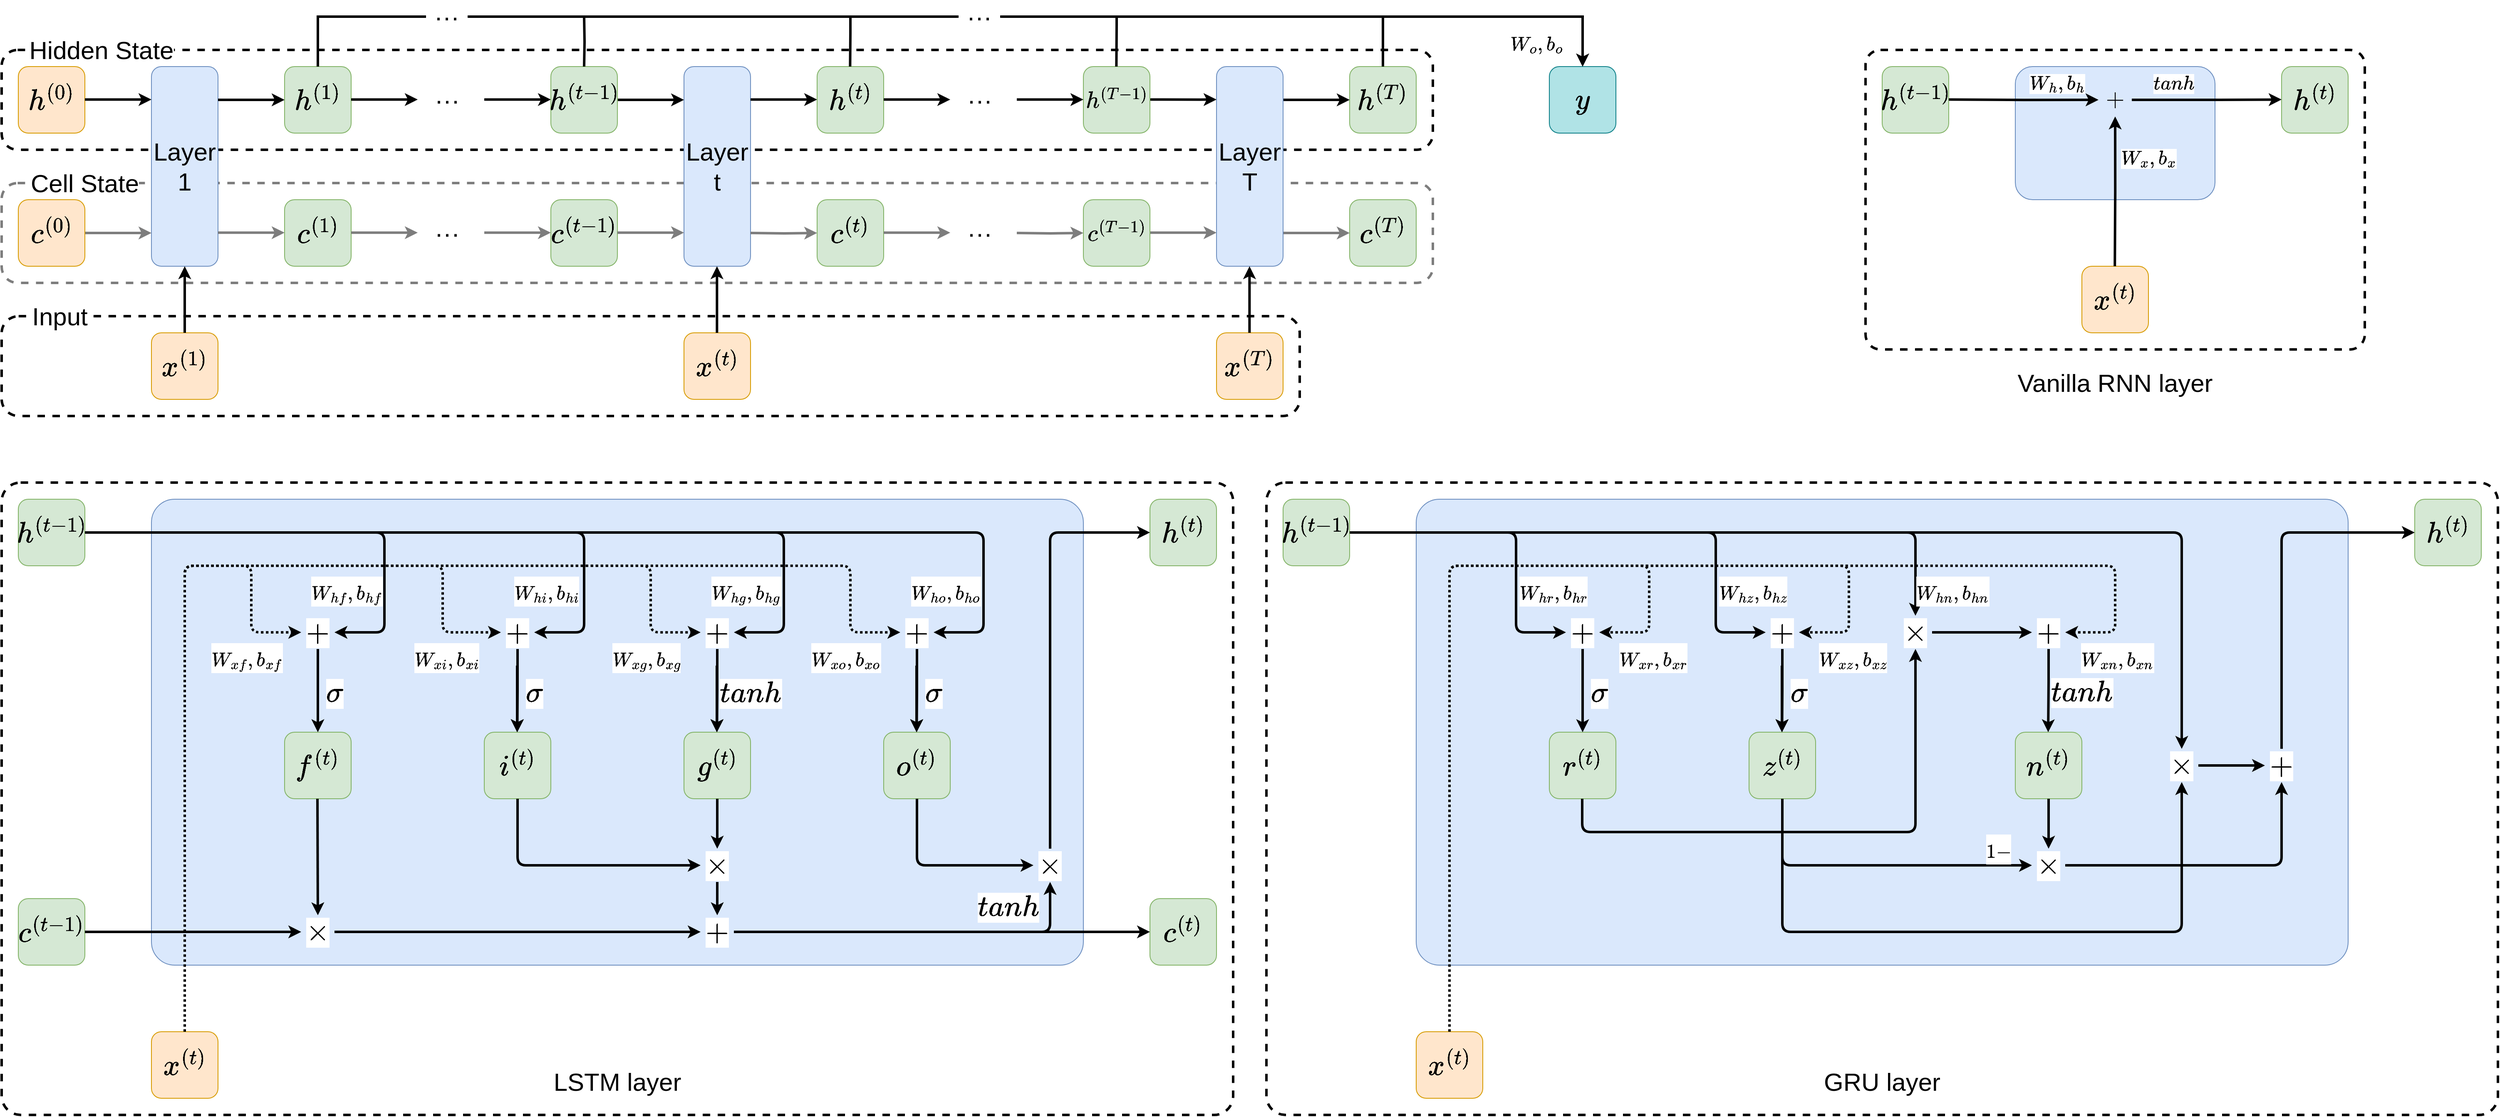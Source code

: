 <mxfile version="21.1.1" type="github">
  <diagram id="dVdvfOrHBzxBeYOIH8A8" name="RNN S.">
    <mxGraphModel dx="1434" dy="796" grid="1" gridSize="10" guides="1" tooltips="1" connect="1" arrows="1" fold="1" page="1" pageScale="1" pageWidth="3300" pageHeight="2339" math="1" shadow="0">
      <root>
        <mxCell id="0" />
        <mxCell id="1" parent="0" />
        <mxCell id="gDnN_DOhUrqD9fqq_la5-1" value="" style="rounded=1;whiteSpace=wrap;html=1;fillColor=none;dashed=1;strokeWidth=3;arcSize=17;strokeColor=default;" parent="1" vertex="1">
          <mxGeometry x="60" y="580" width="1560" height="120" as="geometry" />
        </mxCell>
        <mxCell id="gDnN_DOhUrqD9fqq_la5-2" value="" style="rounded=1;whiteSpace=wrap;html=1;fillColor=none;dashed=1;strokeWidth=3;arcSize=16;strokeColor=#7D7D7D;" parent="1" vertex="1">
          <mxGeometry x="60" y="420" width="1720" height="120" as="geometry" />
        </mxCell>
        <mxCell id="uI0r4hb-NiR0IhxHg8qX-1" value="" style="rounded=1;whiteSpace=wrap;html=1;fillColor=none;dashed=1;strokeWidth=3;arcSize=16;strokeColor=default;" parent="1" vertex="1">
          <mxGeometry x="60" y="260" width="1720" height="120" as="geometry" />
        </mxCell>
        <mxCell id="uI0r4hb-NiR0IhxHg8qX-3" value="&lt;font style=&quot;font-size: 30px;&quot;&gt;Layer 1&lt;br&gt;&lt;/font&gt;" style="rounded=1;whiteSpace=wrap;html=1;fillColor=#dae8fc;strokeColor=#6c8ebf;" parent="1" vertex="1">
          <mxGeometry x="240" y="280" width="80" height="240" as="geometry" />
        </mxCell>
        <mxCell id="uI0r4hb-NiR0IhxHg8qX-8" value="&lt;font style=&quot;font-size: 30px;&quot;&gt;Layer t&lt;br&gt;&lt;/font&gt;" style="rounded=1;whiteSpace=wrap;html=1;fillColor=#dae8fc;strokeColor=#6c8ebf;" parent="1" vertex="1">
          <mxGeometry x="880" y="280" width="80" height="240" as="geometry" />
        </mxCell>
        <mxCell id="uI0r4hb-NiR0IhxHg8qX-9" value="&lt;font style=&quot;font-size: 30px&quot;&gt;\( h^{(t)} \)&lt;/font&gt;" style="rounded=1;whiteSpace=wrap;html=1;fillColor=#d5e8d4;strokeColor=#82b366;" parent="1" vertex="1">
          <mxGeometry x="1040" y="280" width="80" height="80" as="geometry" />
        </mxCell>
        <mxCell id="uI0r4hb-NiR0IhxHg8qX-13" value="&lt;font style=&quot;font-size: 30px&quot;&gt;\( h^{(0)} \)&lt;/font&gt;" style="rounded=1;whiteSpace=wrap;html=1;fillColor=#ffe6cc;strokeColor=#d79b00;" parent="1" vertex="1">
          <mxGeometry x="80" y="280" width="80" height="80" as="geometry" />
        </mxCell>
        <mxCell id="uI0r4hb-NiR0IhxHg8qX-14" value="&lt;font style=&quot;font-size: 30px&quot;&gt;\( x^{(1)} \)&lt;/font&gt;" style="rounded=1;whiteSpace=wrap;html=1;fillColor=#ffe6cc;strokeColor=#d79b00;" parent="1" vertex="1">
          <mxGeometry x="240" y="600" width="80" height="80" as="geometry" />
        </mxCell>
        <mxCell id="uI0r4hb-NiR0IhxHg8qX-15" value="&lt;font style=&quot;font-size: 30px&quot;&gt;\( x^{(t)} \)&lt;/font&gt;" style="rounded=1;whiteSpace=wrap;html=1;fillColor=#ffe6cc;strokeColor=#d79b00;" parent="1" vertex="1">
          <mxGeometry x="880" y="600" width="80" height="80" as="geometry" />
        </mxCell>
        <mxCell id="uI0r4hb-NiR0IhxHg8qX-16" value="" style="edgeStyle=orthogonalEdgeStyle;rounded=0;orthogonalLoop=1;jettySize=auto;html=1;strokeWidth=3;" parent="1" source="uI0r4hb-NiR0IhxHg8qX-17" edge="1">
          <mxGeometry x="-0.333" y="20" relative="1" as="geometry">
            <mxPoint as="offset" />
            <mxPoint x="880" y="320" as="targetPoint" />
          </mxGeometry>
        </mxCell>
        <mxCell id="uI0r4hb-NiR0IhxHg8qX-17" value="&lt;font style=&quot;font-size: 30px&quot;&gt;\( h^{(t-1)} \)&lt;/font&gt;" style="rounded=1;whiteSpace=wrap;html=1;fillColor=#d5e8d4;strokeColor=#82b366;" parent="1" vertex="1">
          <mxGeometry x="720" y="280" width="80" height="80" as="geometry" />
        </mxCell>
        <mxCell id="uI0r4hb-NiR0IhxHg8qX-20" value="&lt;font style=&quot;font-size: 30px&quot;&gt;···&lt;/font&gt;" style="text;html=1;align=center;verticalAlign=middle;resizable=0;points=[];autosize=1;strokeColor=none;fillColor=none;" parent="1" vertex="1">
          <mxGeometry x="570" y="305" width="50" height="30" as="geometry" />
        </mxCell>
        <mxCell id="uI0r4hb-NiR0IhxHg8qX-21" value="&lt;font style=&quot;font-size: 30px&quot;&gt;\( h^{(T)} \)&lt;/font&gt;" style="rounded=1;whiteSpace=wrap;html=1;fillColor=#d5e8d4;strokeColor=#82b366;" parent="1" vertex="1">
          <mxGeometry x="1680" y="280" width="80" height="80" as="geometry" />
        </mxCell>
        <mxCell id="uI0r4hb-NiR0IhxHg8qX-23" value="&lt;font style=&quot;font-size: 30px&quot;&gt;\( x^{(T)} \)&lt;/font&gt;" style="rounded=1;whiteSpace=wrap;html=1;fillColor=#ffe6cc;strokeColor=#d79b00;" parent="1" vertex="1">
          <mxGeometry x="1520" y="600" width="80" height="80" as="geometry" />
        </mxCell>
        <mxCell id="uI0r4hb-NiR0IhxHg8qX-24" value="&lt;font style=&quot;font-size: 30px&quot;&gt;\( y \)&lt;/font&gt;" style="rounded=1;whiteSpace=wrap;html=1;fillColor=#b0e3e6;strokeColor=#0e8088;" parent="1" vertex="1">
          <mxGeometry x="1920" y="280" width="80" height="80" as="geometry" />
        </mxCell>
        <mxCell id="uI0r4hb-NiR0IhxHg8qX-25" value="" style="edgeStyle=orthogonalEdgeStyle;rounded=0;orthogonalLoop=1;jettySize=auto;html=1;strokeWidth=3;exitX=0.5;exitY=0;exitDx=0;exitDy=0;entryX=0.5;entryY=0;entryDx=0;entryDy=0;" parent="1" source="uI0r4hb-NiR0IhxHg8qX-21" target="uI0r4hb-NiR0IhxHg8qX-24" edge="1">
          <mxGeometry y="-40" relative="1" as="geometry">
            <mxPoint as="offset" />
            <mxPoint x="1460" y="180" as="sourcePoint" />
            <mxPoint x="1580" y="180" as="targetPoint" />
            <Array as="points">
              <mxPoint x="1720" y="220" />
              <mxPoint x="1960" y="220" />
            </Array>
          </mxGeometry>
        </mxCell>
        <mxCell id="uI0r4hb-NiR0IhxHg8qX-26" value="" style="edgeStyle=orthogonalEdgeStyle;rounded=0;orthogonalLoop=1;jettySize=auto;html=1;strokeWidth=3;entryX=0;entryY=0.5;entryDx=0;entryDy=0;" parent="1" target="uI0r4hb-NiR0IhxHg8qX-21" edge="1">
          <mxGeometry y="20" relative="1" as="geometry">
            <mxPoint as="offset" />
            <mxPoint x="1600" y="320" as="sourcePoint" />
            <mxPoint x="1530" y="330" as="targetPoint" />
            <Array as="points">
              <mxPoint x="1640" y="320" />
              <mxPoint x="1640" y="320" />
            </Array>
          </mxGeometry>
        </mxCell>
        <mxCell id="uI0r4hb-NiR0IhxHg8qX-27" value="&lt;font style=&quot;font-size: 30px&quot;&gt;···&lt;/font&gt;" style="text;html=1;align=center;verticalAlign=middle;resizable=0;points=[];autosize=1;strokeColor=none;fillColor=none;" parent="1" vertex="1">
          <mxGeometry x="1210" y="305" width="50" height="30" as="geometry" />
        </mxCell>
        <mxCell id="dD07pvc8F4vimpImt-i1-4" value="" style="edgeStyle=orthogonalEdgeStyle;rounded=0;orthogonalLoop=1;jettySize=auto;html=1;strokeWidth=3;strokeColor=#7D7D7D;" parent="1" target="dD07pvc8F4vimpImt-i1-6" edge="1">
          <mxGeometry y="20" relative="1" as="geometry">
            <mxPoint as="offset" />
            <mxPoint x="960" y="480" as="sourcePoint" />
          </mxGeometry>
        </mxCell>
        <mxCell id="dD07pvc8F4vimpImt-i1-6" value="&lt;font style=&quot;font-size: 30px&quot;&gt;\( c^{(t)} \)&lt;/font&gt;" style="rounded=1;whiteSpace=wrap;html=1;fillColor=#d5e8d4;strokeColor=#82b366;" parent="1" vertex="1">
          <mxGeometry x="1040" y="440" width="80" height="80" as="geometry" />
        </mxCell>
        <mxCell id="dD07pvc8F4vimpImt-i1-7" value="" style="edgeStyle=orthogonalEdgeStyle;rounded=0;orthogonalLoop=1;jettySize=auto;html=1;fontSize=22;strokeWidth=3;exitX=1;exitY=0.5;exitDx=0;exitDy=0;strokeColor=#7D7D7D;" parent="1" source="dD07pvc8F4vimpImt-i1-8" edge="1">
          <mxGeometry y="20" relative="1" as="geometry">
            <mxPoint x="130" y="700" as="sourcePoint" />
            <Array as="points" />
            <mxPoint as="offset" />
            <mxPoint x="240" y="480" as="targetPoint" />
          </mxGeometry>
        </mxCell>
        <mxCell id="dD07pvc8F4vimpImt-i1-8" value="&lt;font style=&quot;font-size: 30px&quot;&gt;\( c^{(0)} \)&lt;/font&gt;" style="rounded=1;whiteSpace=wrap;html=1;fillColor=#ffe6cc;strokeColor=#d79b00;" parent="1" vertex="1">
          <mxGeometry x="80" y="440" width="80" height="80" as="geometry" />
        </mxCell>
        <mxCell id="dD07pvc8F4vimpImt-i1-10" value="&lt;font style=&quot;font-size: 30px&quot;&gt;\( c^{(t-1)} \)&lt;/font&gt;" style="rounded=1;whiteSpace=wrap;html=1;fillColor=#d5e8d4;strokeColor=#82b366;" parent="1" vertex="1">
          <mxGeometry x="720" y="440" width="80" height="80" as="geometry" />
        </mxCell>
        <mxCell id="dD07pvc8F4vimpImt-i1-13" value="&lt;font style=&quot;font-size: 30px&quot;&gt;···&lt;/font&gt;" style="text;html=1;align=center;verticalAlign=middle;resizable=0;points=[];autosize=1;strokeColor=none;fillColor=none;" parent="1" vertex="1">
          <mxGeometry x="570" y="465" width="50" height="30" as="geometry" />
        </mxCell>
        <mxCell id="dD07pvc8F4vimpImt-i1-14" value="&lt;font style=&quot;font-size: 30px&quot;&gt;\( c^{(T)} \)&lt;/font&gt;" style="rounded=1;whiteSpace=wrap;html=1;fillColor=#d5e8d4;strokeColor=#82b366;" parent="1" vertex="1">
          <mxGeometry x="1680" y="440" width="80" height="80" as="geometry" />
        </mxCell>
        <mxCell id="dD07pvc8F4vimpImt-i1-15" value="" style="edgeStyle=orthogonalEdgeStyle;rounded=0;orthogonalLoop=1;jettySize=auto;html=1;strokeWidth=3;entryX=0;entryY=0.5;entryDx=0;entryDy=0;strokeColor=#7D7D7D;" parent="1" target="dD07pvc8F4vimpImt-i1-14" edge="1">
          <mxGeometry y="20" relative="1" as="geometry">
            <mxPoint as="offset" />
            <mxPoint x="1600" y="480" as="sourcePoint" />
            <mxPoint x="1530" y="490" as="targetPoint" />
            <Array as="points">
              <mxPoint x="1640" y="480" />
              <mxPoint x="1640" y="480" />
            </Array>
          </mxGeometry>
        </mxCell>
        <mxCell id="dD07pvc8F4vimpImt-i1-16" value="&lt;font style=&quot;font-size: 30px&quot;&gt;···&lt;/font&gt;" style="text;html=1;align=center;verticalAlign=middle;resizable=0;points=[];autosize=1;strokeColor=none;fillColor=none;" parent="1" vertex="1">
          <mxGeometry x="1210" y="465" width="50" height="30" as="geometry" />
        </mxCell>
        <mxCell id="dD07pvc8F4vimpImt-i1-17" value="&lt;font style=&quot;font-size: 30px&quot;&gt;\( h^{(1)} \)&lt;/font&gt;" style="rounded=1;whiteSpace=wrap;html=1;fillColor=#d5e8d4;strokeColor=#82b366;" parent="1" vertex="1">
          <mxGeometry x="400" y="280" width="80" height="80" as="geometry" />
        </mxCell>
        <mxCell id="dD07pvc8F4vimpImt-i1-18" value="&lt;font style=&quot;font-size: 30px&quot;&gt;\( c^{(1)} \)&lt;/font&gt;" style="rounded=1;whiteSpace=wrap;html=1;fillColor=#d5e8d4;strokeColor=#82b366;" parent="1" vertex="1">
          <mxGeometry x="400" y="440" width="80" height="80" as="geometry" />
        </mxCell>
        <mxCell id="dD07pvc8F4vimpImt-i1-19" value="&lt;font style=&quot;font-size: 30px;&quot;&gt;Layer T&lt;br&gt;&lt;/font&gt;" style="rounded=1;whiteSpace=wrap;html=1;fillColor=#dae8fc;strokeColor=#6c8ebf;" parent="1" vertex="1">
          <mxGeometry x="1520" y="280" width="80" height="240" as="geometry" />
        </mxCell>
        <mxCell id="dD07pvc8F4vimpImt-i1-21" value="" style="edgeStyle=orthogonalEdgeStyle;rounded=0;orthogonalLoop=1;jettySize=auto;html=1;fontSize=22;strokeWidth=3;exitX=1;exitY=0.5;exitDx=0;exitDy=0;" parent="1" edge="1">
          <mxGeometry y="20" relative="1" as="geometry">
            <mxPoint x="160" y="319.67" as="sourcePoint" />
            <Array as="points" />
            <mxPoint as="offset" />
            <mxPoint x="240" y="319.67" as="targetPoint" />
          </mxGeometry>
        </mxCell>
        <mxCell id="dD07pvc8F4vimpImt-i1-22" value="" style="edgeStyle=orthogonalEdgeStyle;rounded=0;orthogonalLoop=1;jettySize=auto;html=1;fontSize=22;strokeWidth=3;exitX=1;exitY=0.5;exitDx=0;exitDy=0;" parent="1" edge="1">
          <mxGeometry y="20" relative="1" as="geometry">
            <mxPoint x="320" y="320" as="sourcePoint" />
            <Array as="points" />
            <mxPoint as="offset" />
            <mxPoint x="400" y="320" as="targetPoint" />
          </mxGeometry>
        </mxCell>
        <mxCell id="dD07pvc8F4vimpImt-i1-23" value="" style="edgeStyle=orthogonalEdgeStyle;rounded=0;orthogonalLoop=1;jettySize=auto;html=1;fontSize=22;strokeWidth=3;exitX=1;exitY=0.5;exitDx=0;exitDy=0;strokeColor=#7D7D7D;" parent="1" edge="1">
          <mxGeometry y="20" relative="1" as="geometry">
            <mxPoint x="320" y="479.67" as="sourcePoint" />
            <Array as="points" />
            <mxPoint as="offset" />
            <mxPoint x="400" y="479.67" as="targetPoint" />
          </mxGeometry>
        </mxCell>
        <mxCell id="dD07pvc8F4vimpImt-i1-24" value="" style="edgeStyle=orthogonalEdgeStyle;rounded=0;orthogonalLoop=1;jettySize=auto;html=1;fontSize=22;strokeWidth=3;exitX=1;exitY=0.5;exitDx=0;exitDy=0;" parent="1" edge="1">
          <mxGeometry y="20" relative="1" as="geometry">
            <mxPoint x="480" y="319.67" as="sourcePoint" />
            <Array as="points" />
            <mxPoint as="offset" />
            <mxPoint x="560" y="319.67" as="targetPoint" />
          </mxGeometry>
        </mxCell>
        <mxCell id="dD07pvc8F4vimpImt-i1-25" value="" style="edgeStyle=orthogonalEdgeStyle;rounded=0;orthogonalLoop=1;jettySize=auto;html=1;fontSize=22;strokeWidth=3;exitX=1;exitY=0.5;exitDx=0;exitDy=0;" parent="1" edge="1">
          <mxGeometry y="20" relative="1" as="geometry">
            <mxPoint x="640" y="319.67" as="sourcePoint" />
            <Array as="points" />
            <mxPoint as="offset" />
            <mxPoint x="720" y="319.67" as="targetPoint" />
          </mxGeometry>
        </mxCell>
        <mxCell id="dD07pvc8F4vimpImt-i1-26" value="" style="edgeStyle=orthogonalEdgeStyle;rounded=0;orthogonalLoop=1;jettySize=auto;html=1;fontSize=22;strokeWidth=3;exitX=1;exitY=0.5;exitDx=0;exitDy=0;strokeColor=#7D7D7D;" parent="1" edge="1">
          <mxGeometry y="20" relative="1" as="geometry">
            <mxPoint x="480" y="479.67" as="sourcePoint" />
            <Array as="points" />
            <mxPoint as="offset" />
            <mxPoint x="560" y="479.67" as="targetPoint" />
          </mxGeometry>
        </mxCell>
        <mxCell id="dD07pvc8F4vimpImt-i1-27" value="" style="edgeStyle=orthogonalEdgeStyle;rounded=0;orthogonalLoop=1;jettySize=auto;html=1;fontSize=22;strokeWidth=3;exitX=1;exitY=0.5;exitDx=0;exitDy=0;strokeColor=#7D7D7D;" parent="1" edge="1">
          <mxGeometry y="20" relative="1" as="geometry">
            <mxPoint x="640" y="479.67" as="sourcePoint" />
            <Array as="points" />
            <mxPoint as="offset" />
            <mxPoint x="720" y="479.67" as="targetPoint" />
          </mxGeometry>
        </mxCell>
        <mxCell id="dD07pvc8F4vimpImt-i1-28" value="" style="edgeStyle=orthogonalEdgeStyle;rounded=0;orthogonalLoop=1;jettySize=auto;html=1;fontSize=22;strokeWidth=3;exitX=1;exitY=0.5;exitDx=0;exitDy=0;strokeColor=#7D7D7D;" parent="1" edge="1">
          <mxGeometry y="20" relative="1" as="geometry">
            <mxPoint x="800" y="479.67" as="sourcePoint" />
            <Array as="points" />
            <mxPoint as="offset" />
            <mxPoint x="880" y="479.67" as="targetPoint" />
          </mxGeometry>
        </mxCell>
        <mxCell id="dD07pvc8F4vimpImt-i1-29" value="" style="edgeStyle=orthogonalEdgeStyle;rounded=0;orthogonalLoop=1;jettySize=auto;html=1;fontSize=22;strokeWidth=3;exitX=1;exitY=0.5;exitDx=0;exitDy=0;" parent="1" edge="1">
          <mxGeometry y="20" relative="1" as="geometry">
            <mxPoint x="960" y="319.67" as="sourcePoint" />
            <Array as="points" />
            <mxPoint as="offset" />
            <mxPoint x="1040" y="319.67" as="targetPoint" />
          </mxGeometry>
        </mxCell>
        <mxCell id="dD07pvc8F4vimpImt-i1-30" value="" style="edgeStyle=orthogonalEdgeStyle;rounded=0;orthogonalLoop=1;jettySize=auto;html=1;fontSize=22;strokeWidth=3;exitX=1;exitY=0.5;exitDx=0;exitDy=0;" parent="1" edge="1">
          <mxGeometry y="20" relative="1" as="geometry">
            <mxPoint x="1120" y="319.67" as="sourcePoint" />
            <Array as="points" />
            <mxPoint as="offset" />
            <mxPoint x="1200" y="319.67" as="targetPoint" />
          </mxGeometry>
        </mxCell>
        <mxCell id="dD07pvc8F4vimpImt-i1-31" value="" style="edgeStyle=orthogonalEdgeStyle;rounded=0;orthogonalLoop=1;jettySize=auto;html=1;fontSize=22;strokeWidth=3;exitX=1;exitY=0.5;exitDx=0;exitDy=0;strokeColor=#7D7D7D;" parent="1" edge="1">
          <mxGeometry y="20" relative="1" as="geometry">
            <mxPoint x="1120" y="479.67" as="sourcePoint" />
            <Array as="points" />
            <mxPoint as="offset" />
            <mxPoint x="1200" y="479.67" as="targetPoint" />
          </mxGeometry>
        </mxCell>
        <mxCell id="dD07pvc8F4vimpImt-i1-32" value="" style="edgeStyle=orthogonalEdgeStyle;rounded=0;orthogonalLoop=1;jettySize=auto;html=1;fontSize=22;strokeWidth=3;exitX=1;exitY=0.5;exitDx=0;exitDy=0;" parent="1" edge="1">
          <mxGeometry y="20" relative="1" as="geometry">
            <mxPoint x="1440" y="319.67" as="sourcePoint" />
            <Array as="points">
              <mxPoint x="1500" y="320" />
              <mxPoint x="1500" y="320" />
            </Array>
            <mxPoint as="offset" />
            <mxPoint x="1520" y="319.67" as="targetPoint" />
          </mxGeometry>
        </mxCell>
        <mxCell id="dD07pvc8F4vimpImt-i1-33" value="" style="edgeStyle=orthogonalEdgeStyle;rounded=0;orthogonalLoop=1;jettySize=auto;html=1;fontSize=22;strokeWidth=3;exitX=1;exitY=0.5;exitDx=0;exitDy=0;strokeColor=#7D7D7D;" parent="1" edge="1">
          <mxGeometry y="20" relative="1" as="geometry">
            <mxPoint x="1440" y="479.67" as="sourcePoint" />
            <Array as="points" />
            <mxPoint as="offset" />
            <mxPoint x="1520" y="479.67" as="targetPoint" />
          </mxGeometry>
        </mxCell>
        <mxCell id="dD07pvc8F4vimpImt-i1-34" value="&lt;font style=&quot;font-size: 24px;&quot;&gt;\( h^{(T-1)} \)&lt;/font&gt;" style="rounded=1;whiteSpace=wrap;html=1;fillColor=#d5e8d4;strokeColor=#82b366;" parent="1" vertex="1">
          <mxGeometry x="1360" y="280" width="80" height="80" as="geometry" />
        </mxCell>
        <mxCell id="dD07pvc8F4vimpImt-i1-35" value="" style="edgeStyle=orthogonalEdgeStyle;rounded=0;orthogonalLoop=1;jettySize=auto;html=1;strokeWidth=3;strokeColor=#7D7D7D;" parent="1" target="dD07pvc8F4vimpImt-i1-36" edge="1">
          <mxGeometry y="20" relative="1" as="geometry">
            <mxPoint as="offset" />
            <mxPoint x="1280" y="480" as="sourcePoint" />
          </mxGeometry>
        </mxCell>
        <mxCell id="dD07pvc8F4vimpImt-i1-36" value="&lt;font style=&quot;font-size: 24px;&quot;&gt;\( c^{(T-1)} \)&lt;/font&gt;" style="rounded=1;whiteSpace=wrap;html=1;fillColor=#d5e8d4;strokeColor=#82b366;" parent="1" vertex="1">
          <mxGeometry x="1360" y="440" width="80" height="80" as="geometry" />
        </mxCell>
        <mxCell id="dD07pvc8F4vimpImt-i1-37" value="" style="edgeStyle=orthogonalEdgeStyle;rounded=0;orthogonalLoop=1;jettySize=auto;html=1;fontSize=22;strokeWidth=3;exitX=1;exitY=0.5;exitDx=0;exitDy=0;" parent="1" edge="1">
          <mxGeometry y="20" relative="1" as="geometry">
            <mxPoint x="1280" y="319.67" as="sourcePoint" />
            <Array as="points" />
            <mxPoint as="offset" />
            <mxPoint x="1360" y="319.67" as="targetPoint" />
          </mxGeometry>
        </mxCell>
        <mxCell id="dD07pvc8F4vimpImt-i1-38" value="" style="edgeStyle=orthogonalEdgeStyle;rounded=0;orthogonalLoop=1;jettySize=auto;html=1;fontSize=22;strokeWidth=3;entryX=0.5;entryY=1;entryDx=0;entryDy=0;exitX=0.5;exitY=0;exitDx=0;exitDy=0;" parent="1" source="uI0r4hb-NiR0IhxHg8qX-14" target="uI0r4hb-NiR0IhxHg8qX-3" edge="1">
          <mxGeometry y="20" relative="1" as="geometry">
            <mxPoint x="280" y="590" as="sourcePoint" />
            <Array as="points" />
            <mxPoint as="offset" />
            <mxPoint x="250" y="490" as="targetPoint" />
          </mxGeometry>
        </mxCell>
        <mxCell id="dD07pvc8F4vimpImt-i1-39" value="" style="edgeStyle=orthogonalEdgeStyle;rounded=0;orthogonalLoop=1;jettySize=auto;html=1;fontSize=22;strokeWidth=3;entryX=0.5;entryY=1;entryDx=0;entryDy=0;exitX=0.5;exitY=0;exitDx=0;exitDy=0;" parent="1" edge="1">
          <mxGeometry y="20" relative="1" as="geometry">
            <mxPoint x="919.67" y="600" as="sourcePoint" />
            <Array as="points" />
            <mxPoint as="offset" />
            <mxPoint x="919.67" y="520" as="targetPoint" />
          </mxGeometry>
        </mxCell>
        <mxCell id="dD07pvc8F4vimpImt-i1-40" value="" style="edgeStyle=orthogonalEdgeStyle;rounded=0;orthogonalLoop=1;jettySize=auto;html=1;fontSize=22;strokeWidth=3;entryX=0.5;entryY=1;entryDx=0;entryDy=0;exitX=0.5;exitY=0;exitDx=0;exitDy=0;" parent="1" edge="1">
          <mxGeometry y="20" relative="1" as="geometry">
            <mxPoint x="1559.67" y="600" as="sourcePoint" />
            <Array as="points" />
            <mxPoint as="offset" />
            <mxPoint x="1559.67" y="520" as="targetPoint" />
          </mxGeometry>
        </mxCell>
        <mxCell id="WBDnQ2JAGGvHuMZlxpdh-1" value="" style="edgeStyle=orthogonalEdgeStyle;rounded=0;orthogonalLoop=1;jettySize=auto;html=1;fontSize=22;strokeWidth=3;entryX=0.5;entryY=0;entryDx=0;entryDy=0;startArrow=none;" parent="1" target="uI0r4hb-NiR0IhxHg8qX-24" edge="1">
          <mxGeometry y="20" relative="1" as="geometry">
            <mxPoint x="1200" y="220" as="sourcePoint" />
            <Array as="points">
              <mxPoint x="440" y="220" />
              <mxPoint x="1960" y="220" />
            </Array>
            <mxPoint as="offset" />
            <mxPoint x="1684" y="190" as="targetPoint" />
          </mxGeometry>
        </mxCell>
        <mxCell id="WBDnQ2JAGGvHuMZlxpdh-3" value="" style="edgeStyle=orthogonalEdgeStyle;rounded=0;orthogonalLoop=1;jettySize=auto;html=1;fontSize=22;strokeWidth=3;endArrow=none;endFill=0;entryX=0.5;entryY=0;entryDx=0;entryDy=0;" parent="1" target="uI0r4hb-NiR0IhxHg8qX-17" edge="1">
          <mxGeometry y="20" relative="1" as="geometry">
            <mxPoint x="760" y="220" as="sourcePoint" />
            <Array as="points" />
            <mxPoint as="offset" />
            <mxPoint x="830" y="130.0" as="targetPoint" />
          </mxGeometry>
        </mxCell>
        <mxCell id="WBDnQ2JAGGvHuMZlxpdh-4" value="" style="edgeStyle=orthogonalEdgeStyle;rounded=0;orthogonalLoop=1;jettySize=auto;html=1;fontSize=22;strokeWidth=3;endArrow=none;endFill=0;entryX=0.5;entryY=0;entryDx=0;entryDy=0;" parent="1" edge="1">
          <mxGeometry y="20" relative="1" as="geometry">
            <mxPoint x="1080" y="220" as="sourcePoint" />
            <Array as="points">
              <mxPoint x="1080" y="240" />
              <mxPoint x="1080" y="240" />
            </Array>
            <mxPoint as="offset" />
            <mxPoint x="1079.67" y="280" as="targetPoint" />
          </mxGeometry>
        </mxCell>
        <mxCell id="WBDnQ2JAGGvHuMZlxpdh-5" value="" style="edgeStyle=orthogonalEdgeStyle;rounded=0;orthogonalLoop=1;jettySize=auto;html=1;fontSize=22;strokeWidth=3;endArrow=none;endFill=0;entryX=0.5;entryY=0;entryDx=0;entryDy=0;" parent="1" edge="1">
          <mxGeometry y="20" relative="1" as="geometry">
            <mxPoint x="1400" y="220" as="sourcePoint" />
            <Array as="points">
              <mxPoint x="1400" y="230" />
              <mxPoint x="1400" y="230" />
            </Array>
            <mxPoint as="offset" />
            <mxPoint x="1399.67" y="280" as="targetPoint" />
          </mxGeometry>
        </mxCell>
        <mxCell id="sLmKpN-wNQE3v0UicHV2-2" value="&lt;span style=&quot;background-color: rgb(255, 255, 255);&quot;&gt;&lt;font style=&quot;font-size: 30px;&quot;&gt;Hidden State&lt;/font&gt;&lt;/span&gt;" style="rounded=0;whiteSpace=wrap;html=1;dashed=1;fontSize=20;strokeColor=none;strokeWidth=3;fillColor=none;" parent="1" vertex="1">
          <mxGeometry x="80" y="240" width="200" height="40" as="geometry" />
        </mxCell>
        <mxCell id="sLmKpN-wNQE3v0UicHV2-3" value="&lt;span style=&quot;background-color: rgb(255, 255, 255);&quot;&gt;&lt;font style=&quot;font-size: 30px;&quot;&gt;Cell State&lt;/font&gt;&lt;/span&gt;" style="rounded=0;whiteSpace=wrap;html=1;dashed=1;fontSize=20;strokeColor=none;strokeWidth=3;fillColor=none;" parent="1" vertex="1">
          <mxGeometry x="80" y="400" width="160" height="40" as="geometry" />
        </mxCell>
        <mxCell id="sLmKpN-wNQE3v0UicHV2-4" value="&lt;span style=&quot;background-color: rgb(255, 255, 255);&quot;&gt;&lt;font style=&quot;font-size: 30px;&quot;&gt;Input&lt;/font&gt;&lt;/span&gt;" style="rounded=0;whiteSpace=wrap;html=1;dashed=1;fontSize=20;strokeColor=none;strokeWidth=3;fillColor=none;" parent="1" vertex="1">
          <mxGeometry x="80" y="560" width="100" height="40" as="geometry" />
        </mxCell>
        <mxCell id="Rd9haiwV7snoFribAEjZ-1" value="" style="rounded=1;whiteSpace=wrap;html=1;fontSize=20;strokeColor=#000000;fillColor=none;dashed=1;strokeWidth=3;arcSize=3;" parent="1" vertex="1">
          <mxGeometry x="60" y="780" width="1480" height="760" as="geometry" />
        </mxCell>
        <mxCell id="Rd9haiwV7snoFribAEjZ-2" value="" style="rounded=1;whiteSpace=wrap;html=1;fillColor=#dae8fc;strokeColor=#6c8ebf;arcSize=5;" parent="1" vertex="1">
          <mxGeometry x="240" y="800" width="1120" height="560" as="geometry" />
        </mxCell>
        <mxCell id="Rd9haiwV7snoFribAEjZ-3" value="&lt;font style=&quot;font-size: 30px&quot;&gt;\( h^{(t)} \)&lt;/font&gt;" style="rounded=1;whiteSpace=wrap;html=1;fillColor=#d5e8d4;strokeColor=#82b366;" parent="1" vertex="1">
          <mxGeometry x="1440" y="800" width="80" height="80" as="geometry" />
        </mxCell>
        <mxCell id="Rd9haiwV7snoFribAEjZ-4" value="&lt;font style=&quot;font-size: 30px&quot;&gt;\( x^{(t)} \)&lt;/font&gt;" style="rounded=1;whiteSpace=wrap;html=1;fillColor=#ffe6cc;strokeColor=#d79b00;" parent="1" vertex="1">
          <mxGeometry x="240" y="1440" width="80" height="80" as="geometry" />
        </mxCell>
        <mxCell id="Rd9haiwV7snoFribAEjZ-5" value="" style="edgeStyle=orthogonalEdgeStyle;rounded=1;orthogonalLoop=1;jettySize=auto;html=1;strokeWidth=3;endArrow=classic;endFill=1;entryX=1;entryY=0.5;entryDx=0;entryDy=0;" parent="1" source="Rd9haiwV7snoFribAEjZ-6" target="JvoAk6EB5HnJDxlnePRJ-21" edge="1">
          <mxGeometry x="-0.333" y="20" relative="1" as="geometry">
            <mxPoint as="offset" />
            <mxPoint x="1200" y="960" as="targetPoint" />
            <Array as="points">
              <mxPoint x="1240" y="840" />
              <mxPoint x="1240" y="960" />
            </Array>
          </mxGeometry>
        </mxCell>
        <mxCell id="Rd9haiwV7snoFribAEjZ-6" value="&lt;font style=&quot;font-size: 30px&quot;&gt;\( h^{(t-1)} \)&lt;/font&gt;" style="rounded=1;whiteSpace=wrap;html=1;fillColor=#d5e8d4;strokeColor=#82b366;" parent="1" vertex="1">
          <mxGeometry x="80" y="800" width="80" height="80" as="geometry" />
        </mxCell>
        <mxCell id="Rd9haiwV7snoFribAEjZ-7" value="&lt;font style=&quot;font-size: 30px&quot;&gt;\( c^{(t)} \)&lt;/font&gt;" style="rounded=1;whiteSpace=wrap;html=1;fillColor=#d5e8d4;strokeColor=#82b366;" parent="1" vertex="1">
          <mxGeometry x="1440" y="1280" width="80" height="80" as="geometry" />
        </mxCell>
        <mxCell id="Rd9haiwV7snoFribAEjZ-8" value="&lt;font style=&quot;font-size: 30px&quot;&gt;\( c^{(t-1)} \)&lt;/font&gt;" style="rounded=1;whiteSpace=wrap;html=1;fillColor=#d5e8d4;strokeColor=#82b366;" parent="1" vertex="1">
          <mxGeometry x="80" y="1280" width="80" height="80" as="geometry" />
        </mxCell>
        <mxCell id="Rd9haiwV7snoFribAEjZ-9" value="" style="edgeStyle=orthogonalEdgeStyle;rounded=0;orthogonalLoop=1;jettySize=auto;html=1;fontSize=22;strokeWidth=3;exitX=1;exitY=0.5;exitDx=0;exitDy=0;strokeColor=#000000;entryX=0;entryY=0.5;entryDx=0;entryDy=0;" parent="1" source="Rd9haiwV7snoFribAEjZ-8" target="Rd9haiwV7snoFribAEjZ-29" edge="1">
          <mxGeometry y="20" relative="1" as="geometry">
            <mxPoint x="120" y="1440" as="sourcePoint" />
            <Array as="points" />
            <mxPoint as="offset" />
            <mxPoint x="200" y="1440" as="targetPoint" />
          </mxGeometry>
        </mxCell>
        <mxCell id="Rd9haiwV7snoFribAEjZ-10" value="" style="edgeStyle=orthogonalEdgeStyle;rounded=1;orthogonalLoop=1;jettySize=auto;html=1;fontSize=22;strokeWidth=3;exitX=0.5;exitY=0;exitDx=0;exitDy=0;entryX=0;entryY=0.5;entryDx=0;entryDy=0;" parent="1" source="Rd9haiwV7snoFribAEjZ-36" target="Rd9haiwV7snoFribAEjZ-3" edge="1">
          <mxGeometry y="20" relative="1" as="geometry">
            <mxPoint x="1320" y="799.67" as="sourcePoint" />
            <Array as="points">
              <mxPoint x="1320" y="840" />
            </Array>
            <mxPoint as="offset" />
            <mxPoint x="1400" y="799.67" as="targetPoint" />
          </mxGeometry>
        </mxCell>
        <mxCell id="Rd9haiwV7snoFribAEjZ-11" value="" style="edgeStyle=orthogonalEdgeStyle;rounded=1;orthogonalLoop=1;jettySize=auto;html=1;fontSize=22;strokeWidth=3;exitX=0.5;exitY=0;exitDx=0;exitDy=0;entryX=0;entryY=0.5;entryDx=0;entryDy=0;strokeColor=#000000;dashed=1;dashPattern=1 1;" parent="1" source="Rd9haiwV7snoFribAEjZ-4" target="JvoAk6EB5HnJDxlnePRJ-21" edge="1">
          <mxGeometry y="20" relative="1" as="geometry">
            <mxPoint x="359.5" y="1620" as="sourcePoint" />
            <Array as="points">
              <mxPoint x="280" y="880" />
              <mxPoint x="1080" y="880" />
              <mxPoint x="1080" y="960" />
            </Array>
            <mxPoint as="offset" />
            <mxPoint x="1120" y="960" as="targetPoint" />
          </mxGeometry>
        </mxCell>
        <mxCell id="Rd9haiwV7snoFribAEjZ-12" value="&lt;font style=&quot;font-size: 30px&quot;&gt;\( f^{(t)} \)&lt;/font&gt;" style="rounded=1;whiteSpace=wrap;html=1;fillColor=#d5e8d4;strokeColor=#82b366;" parent="1" vertex="1">
          <mxGeometry x="400" y="1080" width="80" height="80" as="geometry" />
        </mxCell>
        <mxCell id="Rd9haiwV7snoFribAEjZ-13" value="&lt;font style=&quot;font-size: 30px&quot;&gt;\( i^{(t)} \)&lt;/font&gt;" style="rounded=1;whiteSpace=wrap;html=1;fillColor=#d5e8d4;strokeColor=#82b366;" parent="1" vertex="1">
          <mxGeometry x="640" y="1080" width="80" height="80" as="geometry" />
        </mxCell>
        <mxCell id="Rd9haiwV7snoFribAEjZ-14" value="&lt;font style=&quot;font-size: 30px&quot;&gt;\( g^{(t)} \)&lt;/font&gt;" style="rounded=1;whiteSpace=wrap;html=1;fillColor=#d5e8d4;strokeColor=#82b366;" parent="1" vertex="1">
          <mxGeometry x="880" y="1080" width="80" height="80" as="geometry" />
        </mxCell>
        <mxCell id="Rd9haiwV7snoFribAEjZ-15" value="&lt;div&gt;&lt;font style=&quot;font-size: 30px&quot;&gt;\( o^{(t)} \)&lt;/font&gt;&lt;/div&gt;" style="rounded=1;whiteSpace=wrap;html=1;fillColor=#d5e8d4;strokeColor=#82b366;" parent="1" vertex="1">
          <mxGeometry x="1120" y="1080" width="80" height="80" as="geometry" />
        </mxCell>
        <mxCell id="Rd9haiwV7snoFribAEjZ-20" value="" style="edgeStyle=orthogonalEdgeStyle;rounded=1;orthogonalLoop=1;jettySize=auto;html=1;fontSize=22;strokeWidth=3;entryX=1;entryY=0.5;entryDx=0;entryDy=0;exitX=1;exitY=0.5;exitDx=0;exitDy=0;" parent="1" source="Rd9haiwV7snoFribAEjZ-6" target="JvoAk6EB5HnJDxlnePRJ-18" edge="1">
          <mxGeometry y="20" relative="1" as="geometry">
            <mxPoint x="520" y="800" as="sourcePoint" />
            <Array as="points">
              <mxPoint x="520" y="840" />
              <mxPoint x="520" y="960" />
            </Array>
            <mxPoint as="offset" />
            <mxPoint x="480" y="960" as="targetPoint" />
          </mxGeometry>
        </mxCell>
        <mxCell id="Rd9haiwV7snoFribAEjZ-21" value="" style="edgeStyle=orthogonalEdgeStyle;rounded=1;orthogonalLoop=1;jettySize=auto;html=1;fontSize=22;strokeWidth=3;entryX=1;entryY=0.5;entryDx=0;entryDy=0;exitX=1;exitY=0.5;exitDx=0;exitDy=0;" parent="1" source="Rd9haiwV7snoFribAEjZ-6" target="JvoAk6EB5HnJDxlnePRJ-19" edge="1">
          <mxGeometry y="20" relative="1" as="geometry">
            <mxPoint x="760" y="800" as="sourcePoint" />
            <Array as="points">
              <mxPoint x="760" y="840" />
              <mxPoint x="760" y="960" />
            </Array>
            <mxPoint as="offset" />
            <mxPoint x="720" y="960" as="targetPoint" />
          </mxGeometry>
        </mxCell>
        <mxCell id="Rd9haiwV7snoFribAEjZ-22" value="" style="edgeStyle=orthogonalEdgeStyle;rounded=1;orthogonalLoop=1;jettySize=auto;html=1;fontSize=22;strokeWidth=3;entryX=1;entryY=0.5;entryDx=0;entryDy=0;exitX=1;exitY=0.5;exitDx=0;exitDy=0;" parent="1" source="Rd9haiwV7snoFribAEjZ-6" target="JvoAk6EB5HnJDxlnePRJ-20" edge="1">
          <mxGeometry y="20" relative="1" as="geometry">
            <mxPoint x="1000" y="800" as="sourcePoint" />
            <Array as="points">
              <mxPoint x="1000" y="840" />
              <mxPoint x="1000" y="960" />
            </Array>
            <mxPoint as="offset" />
            <mxPoint x="960" y="960" as="targetPoint" />
          </mxGeometry>
        </mxCell>
        <mxCell id="Rd9haiwV7snoFribAEjZ-23" value="" style="edgeStyle=orthogonalEdgeStyle;rounded=0;orthogonalLoop=1;jettySize=auto;html=1;fontSize=22;strokeWidth=3;entryX=0.5;entryY=0;entryDx=0;entryDy=0;exitX=0.5;exitY=1;exitDx=0;exitDy=0;" parent="1" source="JvoAk6EB5HnJDxlnePRJ-18" target="Rd9haiwV7snoFribAEjZ-12" edge="1">
          <mxGeometry y="20" relative="1" as="geometry">
            <mxPoint x="440" y="1000" as="sourcePoint" />
            <Array as="points" />
            <mxPoint as="offset" />
            <mxPoint x="510" y="1190" as="targetPoint" />
          </mxGeometry>
        </mxCell>
        <mxCell id="Rd9haiwV7snoFribAEjZ-24" value="\( \sigma \)" style="edgeLabel;html=1;align=center;verticalAlign=middle;resizable=0;points=[];fontSize=30;" parent="Rd9haiwV7snoFribAEjZ-23" vertex="1" connectable="0">
          <mxGeometry x="0.225" relative="1" as="geometry">
            <mxPoint x="20" y="-9" as="offset" />
          </mxGeometry>
        </mxCell>
        <mxCell id="Rd9haiwV7snoFribAEjZ-25" value="" style="edgeStyle=orthogonalEdgeStyle;rounded=0;orthogonalLoop=1;jettySize=auto;html=1;fontSize=22;strokeWidth=3;" parent="1" edge="1">
          <mxGeometry y="20" relative="1" as="geometry">
            <mxPoint x="679.5" y="1000" as="sourcePoint" />
            <Array as="points">
              <mxPoint x="679.5" y="1020" />
              <mxPoint x="679.5" y="1020" />
            </Array>
            <mxPoint as="offset" />
            <mxPoint x="679.5" y="1080" as="targetPoint" />
          </mxGeometry>
        </mxCell>
        <mxCell id="Rd9haiwV7snoFribAEjZ-26" value="" style="edgeStyle=orthogonalEdgeStyle;rounded=0;orthogonalLoop=1;jettySize=auto;html=1;fontSize=22;strokeWidth=3;" parent="1" edge="1">
          <mxGeometry y="20" relative="1" as="geometry">
            <mxPoint x="919.5" y="1000" as="sourcePoint" />
            <Array as="points">
              <mxPoint x="919.5" y="1020" />
              <mxPoint x="919.5" y="1020" />
            </Array>
            <mxPoint as="offset" />
            <mxPoint x="919.5" y="1080" as="targetPoint" />
          </mxGeometry>
        </mxCell>
        <mxCell id="Rd9haiwV7snoFribAEjZ-27" value="" style="edgeStyle=orthogonalEdgeStyle;rounded=0;orthogonalLoop=1;jettySize=auto;html=1;fontSize=22;strokeWidth=3;" parent="1" edge="1">
          <mxGeometry y="20" relative="1" as="geometry">
            <mxPoint x="1159.5" y="1000" as="sourcePoint" />
            <Array as="points">
              <mxPoint x="1159.5" y="1050" />
              <mxPoint x="1159.5" y="1050" />
            </Array>
            <mxPoint as="offset" />
            <mxPoint x="1159.5" y="1080" as="targetPoint" />
          </mxGeometry>
        </mxCell>
        <mxCell id="Rd9haiwV7snoFribAEjZ-28" value="\( \times \)" style="rounded=0;whiteSpace=wrap;html=1;dashed=1;labelBackgroundColor=#FFFFFF;fontSize=30;strokeColor=none;strokeWidth=3;fillColor=none;" parent="1" vertex="1">
          <mxGeometry x="900" y="1220" width="40" height="40" as="geometry" />
        </mxCell>
        <mxCell id="Rd9haiwV7snoFribAEjZ-29" value="\( \times \)" style="rounded=0;whiteSpace=wrap;html=1;dashed=1;labelBackgroundColor=#FFFFFF;fontSize=30;strokeColor=none;strokeWidth=3;fillColor=none;" parent="1" vertex="1">
          <mxGeometry x="420" y="1300" width="40" height="40" as="geometry" />
        </mxCell>
        <mxCell id="Rd9haiwV7snoFribAEjZ-30" value="" style="edgeStyle=orthogonalEdgeStyle;rounded=0;orthogonalLoop=1;jettySize=auto;html=1;fontSize=22;strokeWidth=3;entryX=0.5;entryY=0;entryDx=0;entryDy=0;" parent="1" target="Rd9haiwV7snoFribAEjZ-29" edge="1">
          <mxGeometry y="20" relative="1" as="geometry">
            <mxPoint x="439.5" y="1160" as="sourcePoint" />
            <Array as="points" />
            <mxPoint as="offset" />
            <mxPoint x="439.5" y="1390" as="targetPoint" />
          </mxGeometry>
        </mxCell>
        <mxCell id="Rd9haiwV7snoFribAEjZ-31" value="" style="edgeStyle=orthogonalEdgeStyle;rounded=1;orthogonalLoop=1;jettySize=auto;html=1;fontSize=22;strokeWidth=3;exitX=0.5;exitY=1;exitDx=0;exitDy=0;entryX=0;entryY=0.5;entryDx=0;entryDy=0;" parent="1" source="Rd9haiwV7snoFribAEjZ-13" target="Rd9haiwV7snoFribAEjZ-28" edge="1">
          <mxGeometry y="20" relative="1" as="geometry">
            <mxPoint x="670" y="1190" as="sourcePoint" />
            <Array as="points">
              <mxPoint x="680" y="1240" />
            </Array>
            <mxPoint as="offset" />
            <mxPoint x="840" y="1280" as="targetPoint" />
          </mxGeometry>
        </mxCell>
        <mxCell id="Rd9haiwV7snoFribAEjZ-32" value="" style="edgeStyle=orthogonalEdgeStyle;rounded=0;orthogonalLoop=1;jettySize=auto;html=1;fontSize=22;strokeWidth=3;exitX=0.5;exitY=1;exitDx=0;exitDy=0;entryX=0.5;entryY=0;entryDx=0;entryDy=0;" parent="1" target="Rd9haiwV7snoFribAEjZ-28" edge="1">
          <mxGeometry y="20" relative="1" as="geometry">
            <mxPoint x="920" y="1160" as="sourcePoint" />
            <Array as="points">
              <mxPoint x="920" y="1180" />
              <mxPoint x="920" y="1180" />
            </Array>
            <mxPoint as="offset" />
            <mxPoint x="1140" y="1280" as="targetPoint" />
          </mxGeometry>
        </mxCell>
        <mxCell id="Rd9haiwV7snoFribAEjZ-33" value="\( + \)" style="rounded=0;whiteSpace=wrap;html=1;dashed=1;labelBackgroundColor=#FFFFFF;fontSize=30;strokeColor=none;strokeWidth=3;fillColor=none;" parent="1" vertex="1">
          <mxGeometry x="900" y="1300" width="40" height="40" as="geometry" />
        </mxCell>
        <mxCell id="Rd9haiwV7snoFribAEjZ-34" value="" style="edgeStyle=orthogonalEdgeStyle;rounded=0;orthogonalLoop=1;jettySize=auto;html=1;fontSize=22;strokeWidth=3;exitX=0.5;exitY=1;exitDx=0;exitDy=0;entryX=0.5;entryY=0;entryDx=0;entryDy=0;" parent="1" source="Rd9haiwV7snoFribAEjZ-28" target="Rd9haiwV7snoFribAEjZ-33" edge="1">
          <mxGeometry y="20" relative="1" as="geometry">
            <mxPoint x="919.5" y="1310" as="sourcePoint" />
            <Array as="points" />
            <mxPoint as="offset" />
            <mxPoint x="919.5" y="1410" as="targetPoint" />
          </mxGeometry>
        </mxCell>
        <mxCell id="Rd9haiwV7snoFribAEjZ-35" value="" style="edgeStyle=orthogonalEdgeStyle;rounded=0;orthogonalLoop=1;jettySize=auto;html=1;fontSize=22;strokeWidth=3;exitX=1;exitY=0.5;exitDx=0;exitDy=0;strokeColor=#000000;entryX=0;entryY=0.5;entryDx=0;entryDy=0;" parent="1" source="Rd9haiwV7snoFribAEjZ-29" target="Rd9haiwV7snoFribAEjZ-33" edge="1">
          <mxGeometry y="20" relative="1" as="geometry">
            <mxPoint x="510" y="1439.5" as="sourcePoint" />
            <Array as="points" />
            <mxPoint as="offset" />
            <mxPoint x="810" y="1439.5" as="targetPoint" />
          </mxGeometry>
        </mxCell>
        <mxCell id="Rd9haiwV7snoFribAEjZ-36" value="\( \times \)" style="rounded=0;whiteSpace=wrap;html=1;dashed=1;labelBackgroundColor=#FFFFFF;fontSize=30;strokeColor=none;strokeWidth=3;fillColor=none;" parent="1" vertex="1">
          <mxGeometry x="1300" y="1220" width="40" height="40" as="geometry" />
        </mxCell>
        <mxCell id="Rd9haiwV7snoFribAEjZ-37" value="" style="edgeStyle=orthogonalEdgeStyle;rounded=0;orthogonalLoop=1;jettySize=auto;html=1;fontSize=22;strokeWidth=3;exitX=1;exitY=0.5;exitDx=0;exitDy=0;strokeColor=#000000;entryX=0;entryY=0.5;entryDx=0;entryDy=0;" parent="1" source="Rd9haiwV7snoFribAEjZ-33" target="Rd9haiwV7snoFribAEjZ-7" edge="1">
          <mxGeometry y="20" relative="1" as="geometry">
            <mxPoint x="970" y="1440" as="sourcePoint" />
            <Array as="points" />
            <mxPoint as="offset" />
            <mxPoint x="1310" y="1440" as="targetPoint" />
          </mxGeometry>
        </mxCell>
        <mxCell id="Rd9haiwV7snoFribAEjZ-38" value="" style="edgeStyle=orthogonalEdgeStyle;rounded=1;orthogonalLoop=1;jettySize=auto;html=1;fontSize=22;strokeWidth=3;exitX=0.5;exitY=1;exitDx=0;exitDy=0;entryX=0;entryY=0.5;entryDx=0;entryDy=0;" parent="1" target="Rd9haiwV7snoFribAEjZ-36" edge="1">
          <mxGeometry y="20" relative="1" as="geometry">
            <mxPoint x="1160" y="1160" as="sourcePoint" />
            <Array as="points">
              <mxPoint x="1160" y="1240" />
            </Array>
            <mxPoint as="offset" />
            <mxPoint x="1380" y="1280" as="targetPoint" />
          </mxGeometry>
        </mxCell>
        <mxCell id="Rd9haiwV7snoFribAEjZ-39" value="" style="edgeStyle=orthogonalEdgeStyle;rounded=1;orthogonalLoop=1;jettySize=auto;html=1;fontSize=22;strokeWidth=3;entryX=0.5;entryY=1;entryDx=0;entryDy=0;exitX=1;exitY=0.5;exitDx=0;exitDy=0;" parent="1" source="Rd9haiwV7snoFribAEjZ-33" target="Rd9haiwV7snoFribAEjZ-36" edge="1">
          <mxGeometry y="20" relative="1" as="geometry">
            <mxPoint x="1320" y="1440" as="sourcePoint" />
            <Array as="points">
              <mxPoint x="1320" y="1320" />
            </Array>
            <mxPoint as="offset" />
            <mxPoint x="1250" y="1380" as="targetPoint" />
          </mxGeometry>
        </mxCell>
        <mxCell id="Rd9haiwV7snoFribAEjZ-40" value="" style="edgeStyle=orthogonalEdgeStyle;rounded=1;orthogonalLoop=1;jettySize=auto;html=1;fontSize=22;strokeWidth=3;entryX=0;entryY=0.5;entryDx=0;entryDy=0;strokeColor=#000000;exitX=0.5;exitY=0;exitDx=0;exitDy=0;dashed=1;dashPattern=1 1;" parent="1" source="Rd9haiwV7snoFribAEjZ-4" target="JvoAk6EB5HnJDxlnePRJ-18" edge="1">
          <mxGeometry y="20" relative="1" as="geometry">
            <mxPoint x="280" y="1689" as="sourcePoint" />
            <Array as="points">
              <mxPoint x="280" y="880" />
              <mxPoint x="360" y="880" />
              <mxPoint x="360" y="960" />
            </Array>
            <mxPoint as="offset" />
            <mxPoint x="400" y="960" as="targetPoint" />
          </mxGeometry>
        </mxCell>
        <mxCell id="Rd9haiwV7snoFribAEjZ-41" value="" style="edgeStyle=orthogonalEdgeStyle;rounded=1;orthogonalLoop=1;jettySize=auto;html=1;fontSize=22;strokeWidth=3;entryX=0;entryY=0.5;entryDx=0;entryDy=0;strokeColor=#000000;exitX=0.5;exitY=0;exitDx=0;exitDy=0;dashed=1;dashPattern=1 1;" parent="1" source="Rd9haiwV7snoFribAEjZ-4" target="JvoAk6EB5HnJDxlnePRJ-19" edge="1">
          <mxGeometry y="20" relative="1" as="geometry">
            <mxPoint x="290" y="1690" as="sourcePoint" />
            <Array as="points">
              <mxPoint x="280" y="880" />
              <mxPoint x="590" y="880" />
              <mxPoint x="590" y="960" />
            </Array>
            <mxPoint as="offset" />
            <mxPoint x="640" y="960" as="targetPoint" />
          </mxGeometry>
        </mxCell>
        <mxCell id="Rd9haiwV7snoFribAEjZ-42" value="" style="edgeStyle=orthogonalEdgeStyle;rounded=1;orthogonalLoop=1;jettySize=auto;html=1;fontSize=22;strokeWidth=3;entryX=0;entryY=0.5;entryDx=0;entryDy=0;strokeColor=#000000;exitX=0.5;exitY=0;exitDx=0;exitDy=0;dashed=1;dashPattern=1 1;" parent="1" source="Rd9haiwV7snoFribAEjZ-4" target="JvoAk6EB5HnJDxlnePRJ-20" edge="1">
          <mxGeometry y="20" relative="1" as="geometry">
            <mxPoint x="280" y="1680" as="sourcePoint" />
            <Array as="points">
              <mxPoint x="280" y="880" />
              <mxPoint x="840" y="880" />
              <mxPoint x="840" y="960" />
            </Array>
            <mxPoint as="offset" />
            <mxPoint x="880" y="960" as="targetPoint" />
          </mxGeometry>
        </mxCell>
        <mxCell id="Rd9haiwV7snoFribAEjZ-43" value="" style="edgeStyle=orthogonalEdgeStyle;rounded=0;orthogonalLoop=1;jettySize=auto;html=1;fontSize=22;strokeWidth=3;entryX=0.5;entryY=0;entryDx=0;entryDy=0;exitX=0.5;exitY=1;exitDx=0;exitDy=0;" parent="1" source="JvoAk6EB5HnJDxlnePRJ-19" edge="1">
          <mxGeometry y="20" relative="1" as="geometry">
            <mxPoint x="679.67" y="1000" as="sourcePoint" />
            <Array as="points" />
            <mxPoint as="offset" />
            <mxPoint x="679.67" y="1080" as="targetPoint" />
          </mxGeometry>
        </mxCell>
        <mxCell id="Rd9haiwV7snoFribAEjZ-44" value="\( \sigma \)" style="edgeLabel;html=1;align=center;verticalAlign=middle;resizable=0;points=[];fontSize=30;" parent="Rd9haiwV7snoFribAEjZ-43" vertex="1" connectable="0">
          <mxGeometry x="0.225" relative="1" as="geometry">
            <mxPoint x="20" y="-9" as="offset" />
          </mxGeometry>
        </mxCell>
        <mxCell id="Rd9haiwV7snoFribAEjZ-45" value="" style="edgeStyle=orthogonalEdgeStyle;rounded=0;orthogonalLoop=1;jettySize=auto;html=1;fontSize=22;strokeWidth=3;entryX=0.5;entryY=0;entryDx=0;entryDy=0;exitX=0.5;exitY=1;exitDx=0;exitDy=0;" parent="1" source="JvoAk6EB5HnJDxlnePRJ-21" edge="1">
          <mxGeometry y="20" relative="1" as="geometry">
            <mxPoint x="1159.67" y="1000" as="sourcePoint" />
            <Array as="points" />
            <mxPoint as="offset" />
            <mxPoint x="1159.67" y="1080" as="targetPoint" />
          </mxGeometry>
        </mxCell>
        <mxCell id="Rd9haiwV7snoFribAEjZ-46" value="\( \sigma \)" style="edgeLabel;html=1;align=center;verticalAlign=middle;resizable=0;points=[];fontSize=30;" parent="Rd9haiwV7snoFribAEjZ-45" vertex="1" connectable="0">
          <mxGeometry x="0.225" relative="1" as="geometry">
            <mxPoint x="20" y="-9" as="offset" />
          </mxGeometry>
        </mxCell>
        <mxCell id="Rd9haiwV7snoFribAEjZ-47" value="" style="edgeStyle=orthogonalEdgeStyle;rounded=0;orthogonalLoop=1;jettySize=auto;html=1;fontSize=22;strokeWidth=3;entryX=0.5;entryY=0;entryDx=0;entryDy=0;exitX=0.5;exitY=1;exitDx=0;exitDy=0;" parent="1" source="JvoAk6EB5HnJDxlnePRJ-20" edge="1">
          <mxGeometry y="20" relative="1" as="geometry">
            <mxPoint x="919.67" y="1000" as="sourcePoint" />
            <Array as="points" />
            <mxPoint as="offset" />
            <mxPoint x="919.67" y="1080" as="targetPoint" />
          </mxGeometry>
        </mxCell>
        <mxCell id="Rd9haiwV7snoFribAEjZ-48" value="\( tanh \)" style="edgeLabel;html=1;align=center;verticalAlign=middle;resizable=0;points=[];fontSize=30;" parent="Rd9haiwV7snoFribAEjZ-47" vertex="1" connectable="0">
          <mxGeometry x="0.225" relative="1" as="geometry">
            <mxPoint x="40" y="-9" as="offset" />
          </mxGeometry>
        </mxCell>
        <mxCell id="Rd9haiwV7snoFribAEjZ-49" value="\( tanh \)" style="rounded=0;whiteSpace=wrap;html=1;dashed=1;labelBackgroundColor=#FFFFFF;fontSize=30;strokeColor=none;strokeWidth=3;fillColor=none;" parent="1" vertex="1">
          <mxGeometry x="1210" y="1270" width="120" height="40" as="geometry" />
        </mxCell>
        <mxCell id="Rd9haiwV7snoFribAEjZ-50" value="&lt;span style=&quot;background-color: rgb(255, 255, 255);&quot;&gt;&lt;font style=&quot;font-size: 20px;&quot;&gt;\( W_{xf}, b_{xf} \)&lt;/font&gt;&lt;/span&gt;" style="rounded=0;whiteSpace=wrap;html=1;dashed=1;labelBackgroundColor=#FFFFFF;fontSize=30;strokeColor=none;strokeWidth=3;fillColor=none;" parent="1" vertex="1">
          <mxGeometry x="310" y="970" width="90" height="40" as="geometry" />
        </mxCell>
        <mxCell id="Rd9haiwV7snoFribAEjZ-51" value="&lt;span style=&quot;background-color: rgb(255, 255, 255);&quot;&gt;&lt;font style=&quot;font-size: 20px;&quot;&gt;\( W_{xi}, b_{xi} \)&lt;/font&gt;&lt;/span&gt;" style="rounded=0;whiteSpace=wrap;html=1;dashed=1;labelBackgroundColor=#FFFFFF;fontSize=30;strokeColor=none;strokeWidth=3;fillColor=none;" parent="1" vertex="1">
          <mxGeometry x="550" y="970" width="90" height="40" as="geometry" />
        </mxCell>
        <mxCell id="Rd9haiwV7snoFribAEjZ-52" value="&lt;span style=&quot;background-color: rgb(255, 255, 255);&quot;&gt;&lt;font style=&quot;font-size: 20px;&quot;&gt;\( W_{xg}, b_{xg} \)&lt;/font&gt;&lt;/span&gt;" style="rounded=0;whiteSpace=wrap;html=1;dashed=1;labelBackgroundColor=#FFFFFF;fontSize=30;strokeColor=none;strokeWidth=3;fillColor=none;" parent="1" vertex="1">
          <mxGeometry x="790" y="970" width="90" height="40" as="geometry" />
        </mxCell>
        <mxCell id="Rd9haiwV7snoFribAEjZ-53" value="&lt;span style=&quot;background-color: rgb(255, 255, 255);&quot;&gt;&lt;font style=&quot;font-size: 20px;&quot;&gt;\( W_{xo}, b_{xo} \)&lt;/font&gt;&lt;/span&gt;" style="rounded=0;whiteSpace=wrap;html=1;dashed=1;labelBackgroundColor=#FFFFFF;fontSize=30;strokeColor=none;strokeWidth=3;fillColor=none;" parent="1" vertex="1">
          <mxGeometry x="1030" y="970" width="90" height="40" as="geometry" />
        </mxCell>
        <mxCell id="Rd9haiwV7snoFribAEjZ-54" value="&lt;font style=&quot;font-size: 20px;&quot;&gt;\( W_{hf}, b_{hf} \)&lt;/font&gt;" style="rounded=0;whiteSpace=wrap;html=1;dashed=1;labelBackgroundColor=#FFFFFF;fontSize=30;strokeColor=none;strokeWidth=3;fillColor=none;" parent="1" vertex="1">
          <mxGeometry x="430" y="890" width="90" height="40" as="geometry" />
        </mxCell>
        <mxCell id="Rd9haiwV7snoFribAEjZ-55" value="&lt;font style=&quot;font-size: 20px;&quot;&gt;\( W_{hi}, b_{hi} \)&lt;/font&gt;" style="rounded=0;whiteSpace=wrap;html=1;dashed=1;labelBackgroundColor=#FFFFFF;fontSize=30;strokeColor=none;strokeWidth=3;fillColor=none;" parent="1" vertex="1">
          <mxGeometry x="670" y="890" width="90" height="40" as="geometry" />
        </mxCell>
        <mxCell id="Rd9haiwV7snoFribAEjZ-56" value="&lt;font style=&quot;font-size: 20px;&quot;&gt;\( W_{hg}, b_{hg} \)&lt;/font&gt;" style="rounded=0;whiteSpace=wrap;html=1;dashed=1;labelBackgroundColor=#FFFFFF;fontSize=30;strokeColor=none;strokeWidth=3;fillColor=none;" parent="1" vertex="1">
          <mxGeometry x="910" y="890" width="90" height="40" as="geometry" />
        </mxCell>
        <mxCell id="Rd9haiwV7snoFribAEjZ-57" value="&lt;font style=&quot;font-size: 20px;&quot;&gt;\( W_{ho}, b_{ho} \)&lt;/font&gt;" style="rounded=0;whiteSpace=wrap;html=1;dashed=1;labelBackgroundColor=#FFFFFF;fontSize=30;strokeColor=none;strokeWidth=3;fillColor=none;" parent="1" vertex="1">
          <mxGeometry x="1150" y="890" width="90" height="40" as="geometry" />
        </mxCell>
        <mxCell id="GGSbCB9x2Cz49aphPsb2-1" value="" style="rounded=1;whiteSpace=wrap;html=1;fontSize=20;strokeColor=#000000;fillColor=none;dashed=1;strokeWidth=3;arcSize=3;" parent="1" vertex="1">
          <mxGeometry x="1580" y="780" width="1480" height="760" as="geometry" />
        </mxCell>
        <mxCell id="GGSbCB9x2Cz49aphPsb2-2" value="" style="rounded=1;whiteSpace=wrap;html=1;fillColor=#dae8fc;strokeColor=#6c8ebf;arcSize=5;" parent="1" vertex="1">
          <mxGeometry x="1760" y="800" width="1120" height="560" as="geometry" />
        </mxCell>
        <mxCell id="GGSbCB9x2Cz49aphPsb2-3" value="&lt;font style=&quot;font-size: 30px&quot;&gt;\( h^{(t)} \)&lt;/font&gt;" style="rounded=1;whiteSpace=wrap;html=1;fillColor=#d5e8d4;strokeColor=#82b366;" parent="1" vertex="1">
          <mxGeometry x="2960" y="800" width="80" height="80" as="geometry" />
        </mxCell>
        <mxCell id="GGSbCB9x2Cz49aphPsb2-4" value="&lt;font style=&quot;font-size: 30px&quot;&gt;\( x^{(t)} \)&lt;/font&gt;" style="rounded=1;whiteSpace=wrap;html=1;fillColor=#ffe6cc;strokeColor=#d79b00;" parent="1" vertex="1">
          <mxGeometry x="1760" y="1440" width="80" height="80" as="geometry" />
        </mxCell>
        <mxCell id="GGSbCB9x2Cz49aphPsb2-5" value="&lt;font style=&quot;font-size: 30px&quot;&gt;\( h^{(t-1)} \)&lt;/font&gt;" style="rounded=1;whiteSpace=wrap;html=1;fillColor=#d5e8d4;strokeColor=#82b366;" parent="1" vertex="1">
          <mxGeometry x="1600" y="800" width="80" height="80" as="geometry" />
        </mxCell>
        <mxCell id="GGSbCB9x2Cz49aphPsb2-6" value="" style="edgeStyle=orthogonalEdgeStyle;rounded=1;orthogonalLoop=1;jettySize=auto;html=1;fontSize=22;strokeWidth=3;entryX=0;entryY=0.5;entryDx=0;entryDy=0;exitX=0.5;exitY=0;exitDx=0;exitDy=0;" parent="1" source="GGSbCB9x2Cz49aphPsb2-23" target="GGSbCB9x2Cz49aphPsb2-3" edge="1">
          <mxGeometry y="20" relative="1" as="geometry">
            <mxPoint x="2840" y="799.67" as="sourcePoint" />
            <Array as="points" />
            <mxPoint as="offset" />
            <mxPoint x="2920" y="799.67" as="targetPoint" />
          </mxGeometry>
        </mxCell>
        <mxCell id="GGSbCB9x2Cz49aphPsb2-7" value="&lt;font style=&quot;font-size: 30px&quot;&gt;\( r^{(t)} \)&lt;/font&gt;" style="rounded=1;whiteSpace=wrap;html=1;fillColor=#d5e8d4;strokeColor=#82b366;" parent="1" vertex="1">
          <mxGeometry x="1920" y="1080" width="80" height="80" as="geometry" />
        </mxCell>
        <mxCell id="GGSbCB9x2Cz49aphPsb2-8" value="&lt;font style=&quot;font-size: 30px&quot;&gt;\( z^{(t)} \)&lt;/font&gt;" style="rounded=1;whiteSpace=wrap;html=1;fillColor=#d5e8d4;strokeColor=#82b366;" parent="1" vertex="1">
          <mxGeometry x="2160" y="1080" width="80" height="80" as="geometry" />
        </mxCell>
        <mxCell id="GGSbCB9x2Cz49aphPsb2-9" value="&lt;font style=&quot;font-size: 30px&quot;&gt;\( n^{(t)} \)&lt;/font&gt;" style="rounded=1;whiteSpace=wrap;html=1;fillColor=#d5e8d4;strokeColor=#82b366;" parent="1" vertex="1">
          <mxGeometry x="2480" y="1080" width="80" height="80" as="geometry" />
        </mxCell>
        <mxCell id="GGSbCB9x2Cz49aphPsb2-13" value="" style="edgeStyle=orthogonalEdgeStyle;rounded=1;orthogonalLoop=1;jettySize=auto;html=1;fontSize=22;strokeWidth=3;entryX=0;entryY=0.5;entryDx=0;entryDy=0;exitX=1;exitY=0.5;exitDx=0;exitDy=0;" parent="1" source="GGSbCB9x2Cz49aphPsb2-5" target="JvoAk6EB5HnJDxlnePRJ-24" edge="1">
          <mxGeometry y="20" relative="1" as="geometry">
            <mxPoint x="2040" y="800" as="sourcePoint" />
            <Array as="points">
              <mxPoint x="1880" y="840" />
              <mxPoint x="1880" y="960" />
            </Array>
            <mxPoint as="offset" />
            <mxPoint x="1920" y="960" as="targetPoint" />
          </mxGeometry>
        </mxCell>
        <mxCell id="GGSbCB9x2Cz49aphPsb2-14" value="" style="edgeStyle=orthogonalEdgeStyle;rounded=1;orthogonalLoop=1;jettySize=auto;html=1;fontSize=22;strokeWidth=3;entryX=0;entryY=0.5;entryDx=0;entryDy=0;exitX=1;exitY=0.5;exitDx=0;exitDy=0;" parent="1" source="GGSbCB9x2Cz49aphPsb2-5" target="JvoAk6EB5HnJDxlnePRJ-23" edge="1">
          <mxGeometry y="20" relative="1" as="geometry">
            <mxPoint x="2280" y="800" as="sourcePoint" />
            <Array as="points">
              <mxPoint x="2120" y="840" />
              <mxPoint x="2120" y="960" />
            </Array>
            <mxPoint as="offset" />
            <mxPoint x="2160" y="960" as="targetPoint" />
          </mxGeometry>
        </mxCell>
        <mxCell id="GGSbCB9x2Cz49aphPsb2-15" value="" style="edgeStyle=orthogonalEdgeStyle;rounded=1;orthogonalLoop=1;jettySize=auto;html=1;fontSize=22;strokeWidth=3;entryX=0.5;entryY=0;entryDx=0;entryDy=0;exitX=1;exitY=0.5;exitDx=0;exitDy=0;" parent="1" source="GGSbCB9x2Cz49aphPsb2-5" target="GGSbCB9x2Cz49aphPsb2-20" edge="1">
          <mxGeometry y="20" relative="1" as="geometry">
            <mxPoint x="2520" y="800" as="sourcePoint" />
            <Array as="points">
              <mxPoint x="2360" y="840" />
            </Array>
            <mxPoint as="offset" />
            <mxPoint x="2480" y="960" as="targetPoint" />
          </mxGeometry>
        </mxCell>
        <mxCell id="GGSbCB9x2Cz49aphPsb2-16" value="" style="edgeStyle=orthogonalEdgeStyle;rounded=0;orthogonalLoop=1;jettySize=auto;html=1;fontSize=22;strokeWidth=3;entryX=0.5;entryY=0;entryDx=0;entryDy=0;exitX=0.5;exitY=1;exitDx=0;exitDy=0;" parent="1" source="JvoAk6EB5HnJDxlnePRJ-24" target="GGSbCB9x2Cz49aphPsb2-7" edge="1">
          <mxGeometry y="20" relative="1" as="geometry">
            <mxPoint x="1960" y="1000" as="sourcePoint" />
            <Array as="points" />
            <mxPoint as="offset" />
            <mxPoint x="2030" y="1190" as="targetPoint" />
          </mxGeometry>
        </mxCell>
        <mxCell id="GGSbCB9x2Cz49aphPsb2-17" value="\( \sigma \)" style="edgeLabel;html=1;align=center;verticalAlign=middle;resizable=0;points=[];fontSize=30;" parent="GGSbCB9x2Cz49aphPsb2-16" vertex="1" connectable="0">
          <mxGeometry x="0.225" relative="1" as="geometry">
            <mxPoint x="20" y="-9" as="offset" />
          </mxGeometry>
        </mxCell>
        <mxCell id="GGSbCB9x2Cz49aphPsb2-18" value="" style="edgeStyle=orthogonalEdgeStyle;rounded=0;orthogonalLoop=1;jettySize=auto;html=1;fontSize=22;strokeWidth=3;" parent="1" edge="1">
          <mxGeometry y="20" relative="1" as="geometry">
            <mxPoint x="2199.5" y="1000" as="sourcePoint" />
            <Array as="points">
              <mxPoint x="2199.5" y="1020" />
              <mxPoint x="2199.5" y="1020" />
            </Array>
            <mxPoint as="offset" />
            <mxPoint x="2199.5" y="1080" as="targetPoint" />
          </mxGeometry>
        </mxCell>
        <mxCell id="GGSbCB9x2Cz49aphPsb2-19" value="\( \times \)" style="rounded=0;whiteSpace=wrap;html=1;dashed=1;labelBackgroundColor=#FFFFFF;fontSize=30;strokeColor=none;strokeWidth=3;fillColor=none;" parent="1" vertex="1">
          <mxGeometry x="2660" y="1100" width="40" height="40" as="geometry" />
        </mxCell>
        <mxCell id="GGSbCB9x2Cz49aphPsb2-20" value="\( \times \)" style="rounded=0;whiteSpace=wrap;html=1;dashed=1;labelBackgroundColor=#FFFFFF;fontSize=30;strokeColor=none;strokeWidth=3;fillColor=none;" parent="1" vertex="1">
          <mxGeometry x="2340" y="940" width="40" height="40" as="geometry" />
        </mxCell>
        <mxCell id="GGSbCB9x2Cz49aphPsb2-21" value="" style="edgeStyle=orthogonalEdgeStyle;rounded=1;orthogonalLoop=1;jettySize=auto;html=1;fontSize=22;strokeWidth=3;entryX=0.5;entryY=1;entryDx=0;entryDy=0;" parent="1" target="GGSbCB9x2Cz49aphPsb2-20" edge="1">
          <mxGeometry y="20" relative="1" as="geometry">
            <mxPoint x="1959.5" y="1160" as="sourcePoint" />
            <Array as="points">
              <mxPoint x="1960" y="1200" />
              <mxPoint x="2360" y="1200" />
            </Array>
            <mxPoint as="offset" />
            <mxPoint x="1959.5" y="1390" as="targetPoint" />
          </mxGeometry>
        </mxCell>
        <mxCell id="GGSbCB9x2Cz49aphPsb2-22" value="" style="edgeStyle=orthogonalEdgeStyle;rounded=1;orthogonalLoop=1;jettySize=auto;html=1;fontSize=22;strokeWidth=3;exitX=0.5;exitY=1;exitDx=0;exitDy=0;entryX=0;entryY=0.5;entryDx=0;entryDy=0;" parent="1" source="GGSbCB9x2Cz49aphPsb2-8" target="GGSbCB9x2Cz49aphPsb2-26" edge="1">
          <mxGeometry y="20" relative="1" as="geometry">
            <mxPoint x="2190" y="1190" as="sourcePoint" />
            <Array as="points">
              <mxPoint x="2200" y="1240" />
            </Array>
            <mxPoint as="offset" />
            <mxPoint x="2360" y="1280" as="targetPoint" />
          </mxGeometry>
        </mxCell>
        <mxCell id="GGSbCB9x2Cz49aphPsb2-23" value="\( + \)" style="rounded=0;whiteSpace=wrap;html=1;dashed=1;labelBackgroundColor=#FFFFFF;fontSize=30;strokeColor=none;strokeWidth=3;fillColor=none;" parent="1" vertex="1">
          <mxGeometry x="2780" y="1100" width="40" height="40" as="geometry" />
        </mxCell>
        <mxCell id="GGSbCB9x2Cz49aphPsb2-24" value="" style="edgeStyle=orthogonalEdgeStyle;rounded=1;orthogonalLoop=1;jettySize=auto;html=1;fontSize=22;strokeWidth=3;exitX=1;exitY=0.5;exitDx=0;exitDy=0;entryX=0;entryY=0.5;entryDx=0;entryDy=0;" parent="1" source="GGSbCB9x2Cz49aphPsb2-19" target="GGSbCB9x2Cz49aphPsb2-23" edge="1">
          <mxGeometry y="20" relative="1" as="geometry">
            <mxPoint x="2439.5" y="1310" as="sourcePoint" />
            <Array as="points">
              <mxPoint x="2740" y="1120" />
              <mxPoint x="2740" y="1120" />
            </Array>
            <mxPoint as="offset" />
            <mxPoint x="2439.5" y="1410" as="targetPoint" />
          </mxGeometry>
        </mxCell>
        <mxCell id="GGSbCB9x2Cz49aphPsb2-25" value="" style="edgeStyle=orthogonalEdgeStyle;rounded=0;orthogonalLoop=1;jettySize=auto;html=1;fontSize=22;strokeWidth=3;exitX=1;exitY=0.5;exitDx=0;exitDy=0;strokeColor=#000000;entryX=0;entryY=0.5;entryDx=0;entryDy=0;" parent="1" source="GGSbCB9x2Cz49aphPsb2-20" target="JvoAk6EB5HnJDxlnePRJ-22" edge="1">
          <mxGeometry y="20" relative="1" as="geometry">
            <mxPoint x="2030" y="1439.5" as="sourcePoint" />
            <Array as="points" />
            <mxPoint as="offset" />
            <mxPoint x="2480" y="960" as="targetPoint" />
          </mxGeometry>
        </mxCell>
        <mxCell id="GGSbCB9x2Cz49aphPsb2-26" value="\( \times \)" style="rounded=0;whiteSpace=wrap;html=1;dashed=1;labelBackgroundColor=#FFFFFF;fontSize=30;strokeColor=none;strokeWidth=3;fillColor=none;" parent="1" vertex="1">
          <mxGeometry x="2500" y="1220" width="40" height="40" as="geometry" />
        </mxCell>
        <mxCell id="GGSbCB9x2Cz49aphPsb2-27" value="" style="edgeStyle=orthogonalEdgeStyle;rounded=1;orthogonalLoop=1;jettySize=auto;html=1;fontSize=22;strokeWidth=3;exitX=0.5;exitY=1;exitDx=0;exitDy=0;entryX=0.5;entryY=0;entryDx=0;entryDy=0;" parent="1" source="GGSbCB9x2Cz49aphPsb2-9" target="GGSbCB9x2Cz49aphPsb2-26" edge="1">
          <mxGeometry y="20" relative="1" as="geometry">
            <mxPoint x="2680" y="1160" as="sourcePoint" />
            <Array as="points" />
            <mxPoint as="offset" />
            <mxPoint x="2900" y="1280" as="targetPoint" />
          </mxGeometry>
        </mxCell>
        <mxCell id="GGSbCB9x2Cz49aphPsb2-28" value="" style="edgeStyle=orthogonalEdgeStyle;rounded=1;orthogonalLoop=1;jettySize=auto;html=1;fontSize=22;strokeWidth=3;entryX=1;entryY=0.5;entryDx=0;entryDy=0;strokeColor=#000000;exitX=0.5;exitY=0;exitDx=0;exitDy=0;dashed=1;dashPattern=1 1;" parent="1" source="GGSbCB9x2Cz49aphPsb2-4" target="JvoAk6EB5HnJDxlnePRJ-24" edge="1">
          <mxGeometry y="20" relative="1" as="geometry">
            <mxPoint x="1800" y="1689" as="sourcePoint" />
            <Array as="points">
              <mxPoint x="1800" y="880" />
              <mxPoint x="2040" y="880" />
              <mxPoint x="2040" y="960" />
            </Array>
            <mxPoint as="offset" />
            <mxPoint x="2000" y="960" as="targetPoint" />
          </mxGeometry>
        </mxCell>
        <mxCell id="GGSbCB9x2Cz49aphPsb2-29" value="" style="edgeStyle=orthogonalEdgeStyle;rounded=1;orthogonalLoop=1;jettySize=auto;html=1;fontSize=22;strokeWidth=3;strokeColor=#000000;exitX=0.5;exitY=0;exitDx=0;exitDy=0;dashed=1;dashPattern=1 1;entryX=1;entryY=0.5;entryDx=0;entryDy=0;" parent="1" source="GGSbCB9x2Cz49aphPsb2-4" target="JvoAk6EB5HnJDxlnePRJ-23" edge="1">
          <mxGeometry y="20" relative="1" as="geometry">
            <mxPoint x="1810" y="1690" as="sourcePoint" />
            <Array as="points">
              <mxPoint x="1800" y="880" />
              <mxPoint x="2280" y="880" />
              <mxPoint x="2280" y="960" />
            </Array>
            <mxPoint as="offset" />
            <mxPoint x="2240" y="960" as="targetPoint" />
          </mxGeometry>
        </mxCell>
        <mxCell id="GGSbCB9x2Cz49aphPsb2-30" value="" style="edgeStyle=orthogonalEdgeStyle;rounded=1;orthogonalLoop=1;jettySize=auto;html=1;fontSize=22;strokeWidth=3;entryX=1;entryY=0.5;entryDx=0;entryDy=0;strokeColor=#000000;exitX=0.5;exitY=0;exitDx=0;exitDy=0;dashed=1;dashPattern=1 1;" parent="1" source="GGSbCB9x2Cz49aphPsb2-4" target="JvoAk6EB5HnJDxlnePRJ-22" edge="1">
          <mxGeometry y="20" relative="1" as="geometry">
            <mxPoint x="1800" y="1680" as="sourcePoint" />
            <Array as="points">
              <mxPoint x="1800" y="880" />
              <mxPoint x="2600" y="880" />
              <mxPoint x="2600" y="960" />
            </Array>
            <mxPoint as="offset" />
            <mxPoint x="2560" y="960" as="targetPoint" />
          </mxGeometry>
        </mxCell>
        <mxCell id="GGSbCB9x2Cz49aphPsb2-31" value="" style="edgeStyle=orthogonalEdgeStyle;rounded=0;orthogonalLoop=1;jettySize=auto;html=1;fontSize=22;strokeWidth=3;entryX=0.5;entryY=0;entryDx=0;entryDy=0;exitX=0.5;exitY=1;exitDx=0;exitDy=0;" parent="1" source="JvoAk6EB5HnJDxlnePRJ-23" edge="1">
          <mxGeometry y="20" relative="1" as="geometry">
            <mxPoint x="2199.67" y="1000" as="sourcePoint" />
            <Array as="points" />
            <mxPoint as="offset" />
            <mxPoint x="2199.67" y="1080" as="targetPoint" />
          </mxGeometry>
        </mxCell>
        <mxCell id="GGSbCB9x2Cz49aphPsb2-32" value="\( \sigma \)" style="edgeLabel;html=1;align=center;verticalAlign=middle;resizable=0;points=[];fontSize=30;" parent="GGSbCB9x2Cz49aphPsb2-31" vertex="1" connectable="0">
          <mxGeometry x="0.225" relative="1" as="geometry">
            <mxPoint x="20" y="-9" as="offset" />
          </mxGeometry>
        </mxCell>
        <mxCell id="GGSbCB9x2Cz49aphPsb2-33" value="" style="edgeStyle=orthogonalEdgeStyle;rounded=0;orthogonalLoop=1;jettySize=auto;html=1;fontSize=22;strokeWidth=3;entryX=0.5;entryY=0;entryDx=0;entryDy=0;exitX=0.5;exitY=1;exitDx=0;exitDy=0;" parent="1" source="JvoAk6EB5HnJDxlnePRJ-22" edge="1">
          <mxGeometry y="20" relative="1" as="geometry">
            <mxPoint x="2519.5" y="1000" as="sourcePoint" />
            <Array as="points">
              <mxPoint x="2520" y="1020" />
            </Array>
            <mxPoint as="offset" />
            <mxPoint x="2519.5" y="1080" as="targetPoint" />
          </mxGeometry>
        </mxCell>
        <mxCell id="GGSbCB9x2Cz49aphPsb2-34" value="\( tanh \)" style="edgeLabel;html=1;align=center;verticalAlign=middle;resizable=0;points=[];fontSize=30;" parent="GGSbCB9x2Cz49aphPsb2-33" vertex="1" connectable="0">
          <mxGeometry x="0.225" relative="1" as="geometry">
            <mxPoint x="40" y="-9" as="offset" />
          </mxGeometry>
        </mxCell>
        <mxCell id="GGSbCB9x2Cz49aphPsb2-35" value="&lt;font style=&quot;font-size: 20px;&quot;&gt;\( 1- \)&lt;/font&gt;" style="rounded=0;whiteSpace=wrap;html=1;dashed=1;labelBackgroundColor=#FFFFFF;fontSize=30;strokeColor=none;strokeWidth=3;fillColor=none;" parent="1" vertex="1">
          <mxGeometry x="2440" y="1200" width="40" height="40" as="geometry" />
        </mxCell>
        <mxCell id="GGSbCB9x2Cz49aphPsb2-36" value="&lt;span style=&quot;background-color: rgb(255, 255, 255);&quot;&gt;&lt;font style=&quot;font-size: 20px;&quot;&gt;\( W_{xr}, b_{xr} \)&lt;/font&gt;&lt;/span&gt;" style="rounded=0;whiteSpace=wrap;html=1;dashed=1;labelBackgroundColor=#FFFFFF;fontSize=30;strokeColor=none;strokeWidth=3;fillColor=none;" parent="1" vertex="1">
          <mxGeometry x="2000" y="970" width="90" height="40" as="geometry" />
        </mxCell>
        <mxCell id="GGSbCB9x2Cz49aphPsb2-37" value="&lt;span style=&quot;background-color: rgb(255, 255, 255);&quot;&gt;&lt;font style=&quot;font-size: 20px;&quot;&gt;\( W_{xz}, b_{xz} \)&lt;/font&gt;&lt;/span&gt;" style="rounded=0;whiteSpace=wrap;html=1;dashed=1;labelBackgroundColor=#FFFFFF;fontSize=30;strokeColor=none;strokeWidth=3;fillColor=none;" parent="1" vertex="1">
          <mxGeometry x="2240" y="970" width="90" height="40" as="geometry" />
        </mxCell>
        <mxCell id="GGSbCB9x2Cz49aphPsb2-38" value="&lt;span style=&quot;background-color: rgb(255, 255, 255);&quot;&gt;&lt;font style=&quot;font-size: 20px;&quot;&gt;\( W_{xn}, b_{xn} \)&lt;/font&gt;&lt;/span&gt;" style="rounded=0;whiteSpace=wrap;html=1;dashed=1;labelBackgroundColor=#FFFFFF;fontSize=30;strokeColor=none;strokeWidth=3;fillColor=none;" parent="1" vertex="1">
          <mxGeometry x="2558" y="970" width="90" height="40" as="geometry" />
        </mxCell>
        <mxCell id="GGSbCB9x2Cz49aphPsb2-39" value="&lt;font style=&quot;font-size: 20px;&quot;&gt;\( W_{hr}, b_{hr} \)&lt;/font&gt;" style="rounded=0;whiteSpace=wrap;html=1;dashed=1;labelBackgroundColor=#FFFFFF;fontSize=30;strokeColor=none;strokeWidth=3;fillColor=none;" parent="1" vertex="1">
          <mxGeometry x="1880" y="890" width="90" height="40" as="geometry" />
        </mxCell>
        <mxCell id="GGSbCB9x2Cz49aphPsb2-40" value="&lt;font style=&quot;font-size: 20px;&quot;&gt;\( W_{hz}, b_{hz} \)&lt;/font&gt;" style="rounded=0;whiteSpace=wrap;html=1;dashed=1;labelBackgroundColor=#FFFFFF;fontSize=30;strokeColor=none;strokeWidth=3;fillColor=none;" parent="1" vertex="1">
          <mxGeometry x="2120" y="890" width="90" height="40" as="geometry" />
        </mxCell>
        <mxCell id="GGSbCB9x2Cz49aphPsb2-41" value="&lt;font style=&quot;font-size: 20px;&quot;&gt;\( W_{hn}, b_{hn} \)&lt;/font&gt;" style="rounded=0;whiteSpace=wrap;html=1;dashed=1;labelBackgroundColor=#FFFFFF;fontSize=30;strokeColor=none;strokeWidth=3;fillColor=none;" parent="1" vertex="1">
          <mxGeometry x="2360" y="890" width="90" height="40" as="geometry" />
        </mxCell>
        <mxCell id="GGSbCB9x2Cz49aphPsb2-42" value="" style="edgeStyle=orthogonalEdgeStyle;rounded=1;orthogonalLoop=1;jettySize=auto;html=1;fontSize=22;strokeWidth=3;entryX=0.5;entryY=1;entryDx=0;entryDy=0;" parent="1" target="GGSbCB9x2Cz49aphPsb2-19" edge="1">
          <mxGeometry y="20" relative="1" as="geometry">
            <mxPoint x="2200" y="1160" as="sourcePoint" />
            <Array as="points">
              <mxPoint x="2200" y="1320" />
              <mxPoint x="2680" y="1320" />
            </Array>
            <mxPoint as="offset" />
            <mxPoint x="2420" y="1280" as="targetPoint" />
          </mxGeometry>
        </mxCell>
        <mxCell id="GGSbCB9x2Cz49aphPsb2-43" value="" style="edgeStyle=orthogonalEdgeStyle;rounded=1;orthogonalLoop=1;jettySize=auto;html=1;fontSize=22;strokeWidth=3;entryX=0.5;entryY=0;entryDx=0;entryDy=0;exitX=1;exitY=0.5;exitDx=0;exitDy=0;" parent="1" source="GGSbCB9x2Cz49aphPsb2-5" target="GGSbCB9x2Cz49aphPsb2-19" edge="1">
          <mxGeometry y="20" relative="1" as="geometry">
            <mxPoint x="2520" y="840" as="sourcePoint" />
            <Array as="points">
              <mxPoint x="2680" y="840" />
            </Array>
            <mxPoint as="offset" />
            <mxPoint x="2760" y="780" as="targetPoint" />
          </mxGeometry>
        </mxCell>
        <mxCell id="GGSbCB9x2Cz49aphPsb2-44" value="" style="edgeStyle=orthogonalEdgeStyle;rounded=1;orthogonalLoop=1;jettySize=auto;html=1;fontSize=22;strokeWidth=3;entryX=0.5;entryY=1;entryDx=0;entryDy=0;exitX=1;exitY=0.5;exitDx=0;exitDy=0;" parent="1" source="GGSbCB9x2Cz49aphPsb2-26" target="GGSbCB9x2Cz49aphPsb2-23" edge="1">
          <mxGeometry y="20" relative="1" as="geometry">
            <mxPoint x="2320" y="1160" as="sourcePoint" />
            <Array as="points">
              <mxPoint x="2800" y="1240" />
            </Array>
            <mxPoint as="offset" />
            <mxPoint x="2880" y="1140" as="targetPoint" />
          </mxGeometry>
        </mxCell>
        <mxCell id="JvoAk6EB5HnJDxlnePRJ-1" value="" style="rounded=1;whiteSpace=wrap;html=1;fontSize=20;strokeColor=#000000;fillColor=none;dashed=1;strokeWidth=3;arcSize=5;" parent="1" vertex="1">
          <mxGeometry x="2300" y="260" width="600" height="360" as="geometry" />
        </mxCell>
        <mxCell id="JvoAk6EB5HnJDxlnePRJ-2" value="" style="rounded=1;whiteSpace=wrap;html=1;fillColor=#dae8fc;strokeColor=#6c8ebf;arcSize=13;" parent="1" vertex="1">
          <mxGeometry x="2480" y="280" width="240" height="160" as="geometry" />
        </mxCell>
        <mxCell id="JvoAk6EB5HnJDxlnePRJ-3" value="&lt;font style=&quot;font-size: 30px&quot;&gt;\( h^{(t)} \)&lt;/font&gt;" style="rounded=1;whiteSpace=wrap;html=1;fillColor=#d5e8d4;strokeColor=#82b366;" parent="1" vertex="1">
          <mxGeometry x="2800" y="280" width="80" height="80" as="geometry" />
        </mxCell>
        <mxCell id="JvoAk6EB5HnJDxlnePRJ-4" value="&lt;font style=&quot;font-size: 30px&quot;&gt;\( x^{(t)} \)&lt;/font&gt;" style="rounded=1;whiteSpace=wrap;html=1;fillColor=#ffe6cc;strokeColor=#d79b00;" parent="1" vertex="1">
          <mxGeometry x="2560" y="520" width="80" height="80" as="geometry" />
        </mxCell>
        <mxCell id="JvoAk6EB5HnJDxlnePRJ-5" value="&lt;font style=&quot;font-size: 30px&quot;&gt;\( h^{(t-1)} \)&lt;/font&gt;" style="rounded=1;whiteSpace=wrap;html=1;fillColor=#d5e8d4;strokeColor=#82b366;" parent="1" vertex="1">
          <mxGeometry x="2320" y="280" width="80" height="80" as="geometry" />
        </mxCell>
        <mxCell id="JvoAk6EB5HnJDxlnePRJ-6" value="" style="edgeStyle=orthogonalEdgeStyle;rounded=0;orthogonalLoop=1;jettySize=auto;html=1;fontSize=22;strokeWidth=3;exitX=1;exitY=0.5;exitDx=0;exitDy=0;" parent="1" source="JvoAk6EB5HnJDxlnePRJ-8" edge="1">
          <mxGeometry y="20" relative="1" as="geometry">
            <mxPoint x="2630" y="320" as="sourcePoint" />
            <Array as="points" />
            <mxPoint as="offset" />
            <mxPoint x="2800" y="319.67" as="targetPoint" />
          </mxGeometry>
        </mxCell>
        <mxCell id="JvoAk6EB5HnJDxlnePRJ-7" value="&lt;div&gt;&lt;span style=&quot;background-color: transparent;&quot;&gt;&lt;font style=&quot;font-size: 20px&quot;&gt;\(tanh\)&lt;/font&gt;&lt;/span&gt;&lt;/div&gt;" style="edgeLabel;html=1;align=center;verticalAlign=middle;resizable=0;points=[];fontSize=20;" parent="JvoAk6EB5HnJDxlnePRJ-6" vertex="1" connectable="0">
          <mxGeometry x="0.321" y="2" relative="1" as="geometry">
            <mxPoint x="-69" y="-18" as="offset" />
          </mxGeometry>
        </mxCell>
        <mxCell id="JvoAk6EB5HnJDxlnePRJ-8" value="\(+\)" style="rounded=0;whiteSpace=wrap;html=1;fontSize=24;strokeColor=none;fillColor=none;" parent="1" vertex="1">
          <mxGeometry x="2580" y="300" width="40" height="40" as="geometry" />
        </mxCell>
        <mxCell id="JvoAk6EB5HnJDxlnePRJ-9" value="&lt;div&gt;&lt;span style=&quot;background-color: transparent;&quot;&gt;&lt;font style=&quot;font-size: 20px&quot;&gt;\(W_h, b_h\)&lt;/font&gt;&lt;/span&gt;&lt;/div&gt;" style="edgeStyle=orthogonalEdgeStyle;rounded=0;orthogonalLoop=1;jettySize=auto;html=1;strokeWidth=3;entryX=0;entryY=0.5;entryDx=0;entryDy=0;" parent="1" target="JvoAk6EB5HnJDxlnePRJ-8" edge="1">
          <mxGeometry x="0.446" y="20" relative="1" as="geometry">
            <mxPoint as="offset" />
            <mxPoint x="2520" y="319.6" as="targetPoint" />
            <mxPoint x="2400" y="319.6" as="sourcePoint" />
          </mxGeometry>
        </mxCell>
        <mxCell id="JvoAk6EB5HnJDxlnePRJ-10" value="&lt;div&gt;&lt;font style=&quot;font-size: 20px&quot;&gt;\(W_x, b_x\)&lt;/font&gt;&lt;/div&gt;" style="edgeStyle=orthogonalEdgeStyle;rounded=0;orthogonalLoop=1;jettySize=auto;html=1;strokeWidth=3;entryX=0.5;entryY=1;entryDx=0;entryDy=0;" parent="1" target="JvoAk6EB5HnJDxlnePRJ-8" edge="1">
          <mxGeometry x="0.445" y="-40" relative="1" as="geometry">
            <mxPoint as="offset" />
            <mxPoint x="2599.6" y="520" as="sourcePoint" />
            <mxPoint x="2599.6" y="440" as="targetPoint" />
          </mxGeometry>
        </mxCell>
        <mxCell id="JvoAk6EB5HnJDxlnePRJ-12" value="&lt;span style=&quot;background-color: rgb(255, 255, 255);&quot;&gt;&lt;font style=&quot;font-size: 30px&quot;&gt;···&lt;/font&gt;&lt;/span&gt;" style="rounded=0;whiteSpace=wrap;html=1;dashed=1;labelBackgroundColor=#FFFFFF;fontSize=20;strokeColor=none;strokeWidth=3;fillColor=#FFFFFF;" parent="1" vertex="1">
          <mxGeometry x="1210" y="200" width="50" height="40" as="geometry" />
        </mxCell>
        <mxCell id="JvoAk6EB5HnJDxlnePRJ-13" value="" style="edgeStyle=orthogonalEdgeStyle;rounded=0;orthogonalLoop=1;jettySize=auto;html=1;fontSize=22;strokeWidth=3;exitX=0.5;exitY=0;exitDx=0;exitDy=0;entryX=0;entryY=0.5;entryDx=0;entryDy=0;startArrow=none;endArrow=none;" parent="1" source="dD07pvc8F4vimpImt-i1-17" target="JvoAk6EB5HnJDxlnePRJ-12" edge="1">
          <mxGeometry y="20" relative="1" as="geometry">
            <mxPoint x="440" y="280" as="sourcePoint" />
            <Array as="points" />
            <mxPoint as="offset" />
            <mxPoint x="1960" y="280" as="targetPoint" />
          </mxGeometry>
        </mxCell>
        <mxCell id="5L7-VjXXj4wPD3SWrFfg-2" value="&lt;span style=&quot;background-color: rgb(255, 255, 255);&quot;&gt;&lt;font style=&quot;font-size: 30px&quot;&gt;···&lt;/font&gt;&lt;/span&gt;" style="rounded=0;whiteSpace=wrap;html=1;dashed=1;labelBackgroundColor=#FFFFFF;fontSize=20;strokeColor=none;strokeWidth=3;fillColor=#FFFFFF;" parent="1" vertex="1">
          <mxGeometry x="570" y="200" width="50" height="40" as="geometry" />
        </mxCell>
        <mxCell id="JvoAk6EB5HnJDxlnePRJ-14" value="&lt;font style=&quot;font-size: 20px;&quot;&gt;\( W_{o}, b_{o} \)&lt;/font&gt;" style="rounded=0;whiteSpace=wrap;html=1;dashed=1;labelBackgroundColor=#FFFFFF;fontSize=30;strokeColor=none;strokeWidth=3;fillColor=none;" parent="1" vertex="1">
          <mxGeometry x="1860" y="230" width="90" height="40" as="geometry" />
        </mxCell>
        <mxCell id="JvoAk6EB5HnJDxlnePRJ-15" value="&lt;font style=&quot;font-size: 30px;&quot;&gt;Vanilla RNN layer&lt;/font&gt;" style="rounded=0;whiteSpace=wrap;html=1;dashed=1;labelBackgroundColor=#FFFFFF;fontSize=20;strokeColor=none;strokeWidth=3;fillColor=none;" parent="1" vertex="1">
          <mxGeometry x="2475" y="630" width="250" height="60" as="geometry" />
        </mxCell>
        <mxCell id="JvoAk6EB5HnJDxlnePRJ-16" value="&lt;font style=&quot;font-size: 30px;&quot;&gt;LSTM layer&lt;/font&gt;" style="rounded=0;whiteSpace=wrap;html=1;dashed=1;labelBackgroundColor=#FFFFFF;fontSize=20;strokeColor=none;strokeWidth=3;fillColor=none;" parent="1" vertex="1">
          <mxGeometry x="675" y="1470" width="250" height="60" as="geometry" />
        </mxCell>
        <mxCell id="JvoAk6EB5HnJDxlnePRJ-17" value="&lt;font style=&quot;font-size: 30px;&quot;&gt;GRU layer&lt;/font&gt;" style="rounded=0;whiteSpace=wrap;html=1;dashed=1;labelBackgroundColor=#FFFFFF;fontSize=20;strokeColor=none;strokeWidth=3;fillColor=none;" parent="1" vertex="1">
          <mxGeometry x="2195" y="1470" width="250" height="60" as="geometry" />
        </mxCell>
        <mxCell id="JvoAk6EB5HnJDxlnePRJ-18" value="\( + \)" style="rounded=0;whiteSpace=wrap;html=1;dashed=1;labelBackgroundColor=#FFFFFF;fontSize=30;strokeColor=none;strokeWidth=3;fillColor=none;" parent="1" vertex="1">
          <mxGeometry x="420" y="940" width="40" height="40" as="geometry" />
        </mxCell>
        <mxCell id="JvoAk6EB5HnJDxlnePRJ-19" value="\( + \)" style="rounded=0;whiteSpace=wrap;html=1;dashed=1;labelBackgroundColor=#FFFFFF;fontSize=30;strokeColor=none;strokeWidth=3;fillColor=none;" parent="1" vertex="1">
          <mxGeometry x="660" y="940" width="40" height="40" as="geometry" />
        </mxCell>
        <mxCell id="JvoAk6EB5HnJDxlnePRJ-20" value="\( + \)" style="rounded=0;whiteSpace=wrap;html=1;dashed=1;labelBackgroundColor=#FFFFFF;fontSize=30;strokeColor=none;strokeWidth=3;fillColor=none;" parent="1" vertex="1">
          <mxGeometry x="900" y="940" width="40" height="40" as="geometry" />
        </mxCell>
        <mxCell id="JvoAk6EB5HnJDxlnePRJ-21" value="\( + \)" style="rounded=0;whiteSpace=wrap;html=1;dashed=1;labelBackgroundColor=#FFFFFF;fontSize=30;strokeColor=none;strokeWidth=3;fillColor=none;" parent="1" vertex="1">
          <mxGeometry x="1140" y="940" width="40" height="40" as="geometry" />
        </mxCell>
        <mxCell id="JvoAk6EB5HnJDxlnePRJ-22" value="\( + \)" style="rounded=0;whiteSpace=wrap;html=1;dashed=1;labelBackgroundColor=#FFFFFF;fontSize=30;strokeColor=none;strokeWidth=3;fillColor=none;" parent="1" vertex="1">
          <mxGeometry x="2500" y="940" width="40" height="40" as="geometry" />
        </mxCell>
        <mxCell id="JvoAk6EB5HnJDxlnePRJ-23" value="\( + \)" style="rounded=0;whiteSpace=wrap;html=1;dashed=1;labelBackgroundColor=#FFFFFF;fontSize=30;strokeColor=none;strokeWidth=3;fillColor=none;" parent="1" vertex="1">
          <mxGeometry x="2180" y="940" width="40" height="40" as="geometry" />
        </mxCell>
        <mxCell id="JvoAk6EB5HnJDxlnePRJ-24" value="\( + \)" style="rounded=0;whiteSpace=wrap;html=1;dashed=1;labelBackgroundColor=#FFFFFF;fontSize=30;strokeColor=none;strokeWidth=3;fillColor=none;" parent="1" vertex="1">
          <mxGeometry x="1940" y="940" width="40" height="40" as="geometry" />
        </mxCell>
      </root>
    </mxGraphModel>
  </diagram>
</mxfile>
